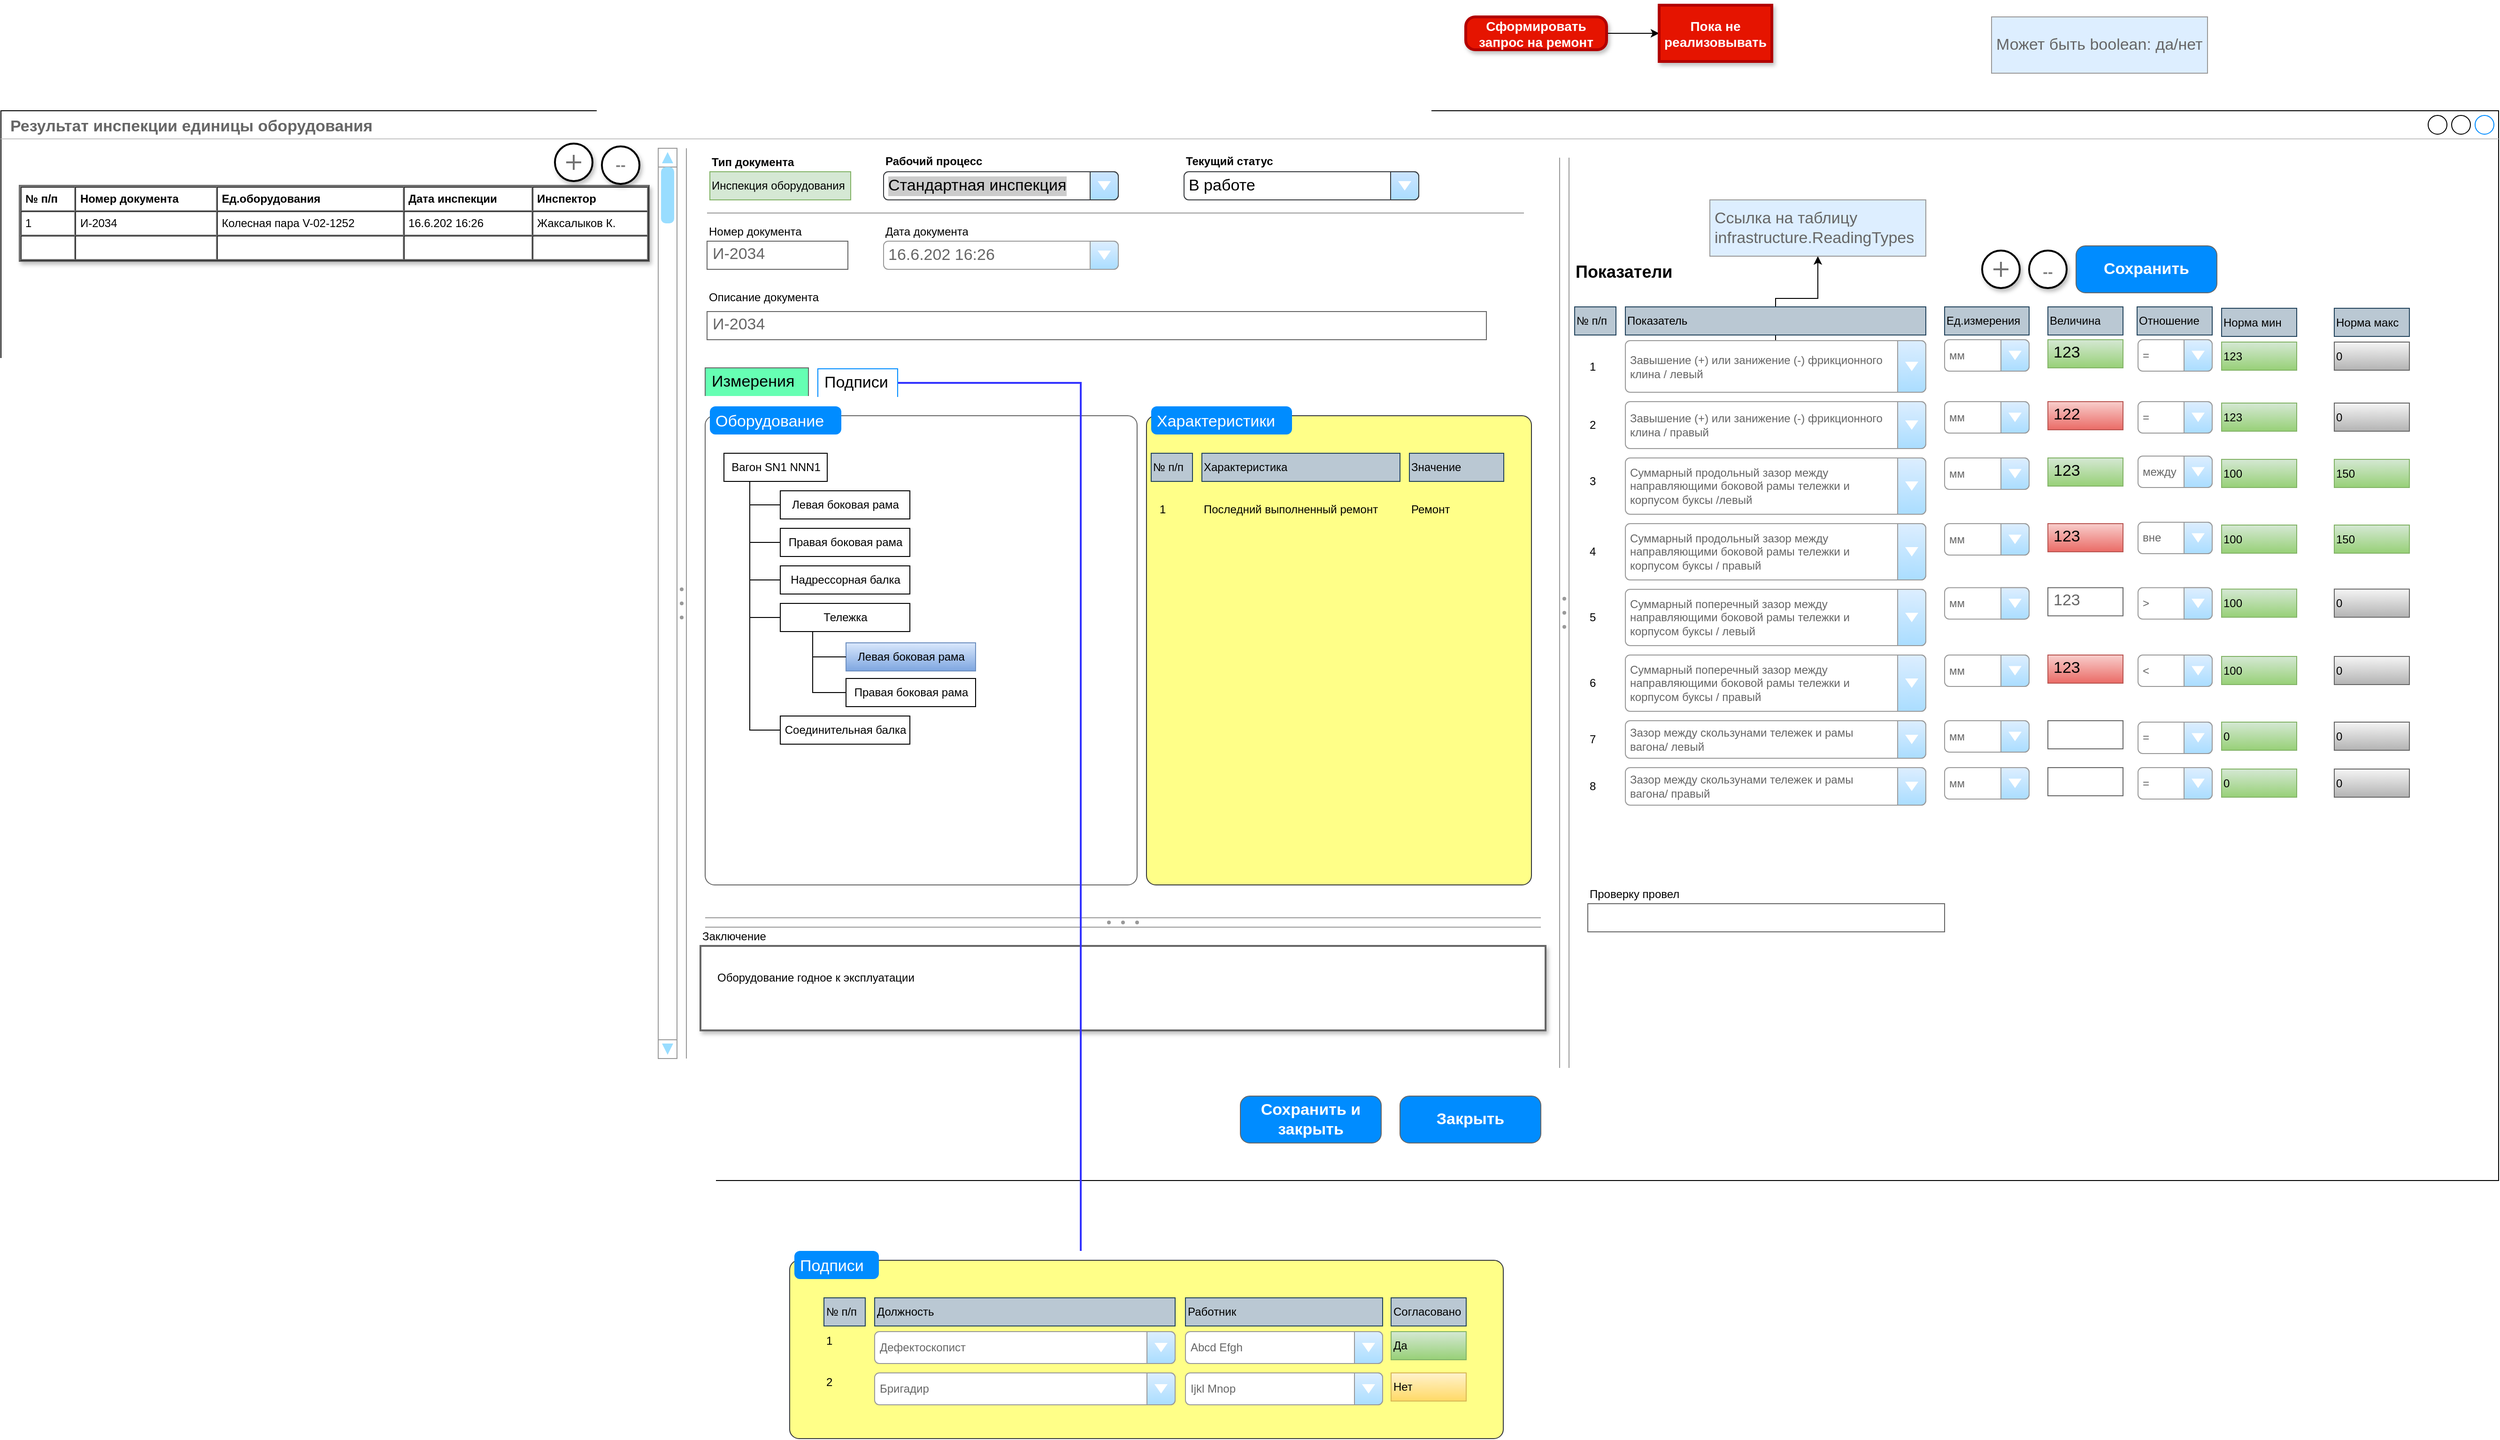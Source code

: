<mxfile version="20.2.2" type="github" pages="2">
  <diagram name="Page-1" id="03018318-947c-dd8e-b7a3-06fadd420f32">
    <mxGraphModel dx="2522" dy="1602" grid="1" gridSize="10" guides="1" tooltips="1" connect="1" arrows="1" fold="1" page="1" pageScale="1" pageWidth="1100" pageHeight="850" background="#ffffff" math="0" shadow="0">
      <root>
        <mxCell id="0" />
        <mxCell id="1" parent="0" />
        <mxCell id="YETUvm6ZgC-k4a_B2DAo-1" value="&lt;b&gt;Результат инспекции единицы оборудования&lt;/b&gt;" style="strokeWidth=1;shadow=0;dashed=0;align=center;html=1;shape=mxgraph.mockup.containers.window;align=left;verticalAlign=top;spacingLeft=8;strokeColor2=#008cff;strokeColor3=#c4c4c4;fontColor=#666666;mainText=;fontSize=17;labelBackgroundColor=none;" parent="1" vertex="1">
          <mxGeometry x="-460" y="60" width="2660" height="1140" as="geometry" />
        </mxCell>
        <UserObject label="Номер документа" placeholders="1" name="Variable" id="YETUvm6ZgC-k4a_B2DAo-5">
          <mxCell style="text;html=1;strokeColor=none;fillColor=none;align=left;verticalAlign=middle;whiteSpace=wrap;overflow=hidden;" parent="1" vertex="1">
            <mxGeometry x="292" y="179" width="140" height="20" as="geometry" />
          </mxCell>
        </UserObject>
        <mxCell id="YETUvm6ZgC-k4a_B2DAo-6" value="И-2034" style="strokeWidth=1;shadow=0;dashed=0;align=center;html=1;shape=mxgraph.mockup.text.textBox;fontColor=#666666;align=left;fontSize=17;spacingLeft=4;spacingTop=-3;strokeColor=#666666;mainText=" parent="1" vertex="1">
          <mxGeometry x="292" y="199" width="150" height="30" as="geometry" />
        </mxCell>
        <mxCell id="YETUvm6ZgC-k4a_B2DAo-7" value="16.6.202 16:26" style="strokeWidth=1;shadow=0;dashed=0;align=center;html=1;shape=mxgraph.mockup.forms.comboBox;strokeColor=#999999;fillColor=#ddeeff;align=left;fillColor2=#aaddff;mainText=;fontColor=#666666;fontSize=17;spacingLeft=3;" parent="1" vertex="1">
          <mxGeometry x="480" y="199" width="250" height="30" as="geometry" />
        </mxCell>
        <UserObject label="Дата документа" placeholders="1" name="Variable" id="YETUvm6ZgC-k4a_B2DAo-8">
          <mxCell style="text;html=1;strokeColor=none;fillColor=none;align=left;verticalAlign=middle;whiteSpace=wrap;overflow=hidden;" parent="1" vertex="1">
            <mxGeometry x="480" y="179" width="140" height="20" as="geometry" />
          </mxCell>
        </UserObject>
        <UserObject label="Заключение" placeholders="1" name="Variable" id="YETUvm6ZgC-k4a_B2DAo-9">
          <mxCell style="text;html=1;strokeColor=none;fillColor=none;align=left;verticalAlign=middle;whiteSpace=wrap;overflow=hidden;" parent="1" vertex="1">
            <mxGeometry x="285" y="930" width="140" height="20" as="geometry" />
          </mxCell>
        </UserObject>
        <mxCell id="YETUvm6ZgC-k4a_B2DAo-12" value="Оборудование годное к эксплуатации" style="shape=rect;fillColor=#ffffff;strokeColor=#666666;shadow=1;fontColor=#000000;fontSize=12;fontStyle=0;verticalAlign=top;spacingBottom=0;spacingLeft=16;spacingTop=20;align=left;strokeWidth=2;" parent="1" vertex="1">
          <mxGeometry x="285" y="950" width="900" height="90" as="geometry" />
        </mxCell>
        <UserObject label="Показатели" placeholders="1" name="Variable" id="YETUvm6ZgC-k4a_B2DAo-19">
          <mxCell style="text;html=1;strokeColor=none;fillColor=none;align=left;verticalAlign=middle;whiteSpace=wrap;overflow=hidden;fontSize=18;fontStyle=1" parent="1" vertex="1">
            <mxGeometry x="1215" y="214" width="125" height="35" as="geometry" />
          </mxCell>
        </UserObject>
        <mxCell id="Z_BnlZCCOBM-jQ7rvPCf-9" value="" style="edgeStyle=orthogonalEdgeStyle;rounded=0;orthogonalLoop=1;jettySize=auto;html=1;fontSize=12;" parent="1" source="YETUvm6ZgC-k4a_B2DAo-20" target="Z_BnlZCCOBM-jQ7rvPCf-8" edge="1">
          <mxGeometry relative="1" as="geometry" />
        </mxCell>
        <mxCell id="YETUvm6ZgC-k4a_B2DAo-20" value="&lt;div style=&quot;font-size: 12px;&quot;&gt;Завышение (+) или занижение (-) фрикционного &lt;br&gt;&lt;/div&gt;&lt;div style=&quot;font-size: 12px;&quot;&gt;клина / левый&lt;/div&gt;" style="strokeWidth=1;shadow=0;dashed=0;align=center;html=1;shape=mxgraph.mockup.forms.comboBox;strokeColor=#999999;fillColor=#ddeeff;align=left;fillColor2=#aaddff;mainText=;fontColor=#666666;fontSize=12;spacingLeft=3;" parent="1" vertex="1">
          <mxGeometry x="1270" y="305" width="320" height="55" as="geometry" />
        </mxCell>
        <mxCell id="YETUvm6ZgC-k4a_B2DAo-21" value="&lt;div style=&quot;font-size: 12px;&quot;&gt;Завышение (+) или занижение (-) фрикционного &lt;br&gt;&lt;/div&gt;&lt;div style=&quot;font-size: 12px;&quot;&gt;клина / правый&lt;/div&gt;" style="strokeWidth=1;shadow=0;dashed=0;align=center;html=1;shape=mxgraph.mockup.forms.comboBox;strokeColor=#999999;fillColor=#ddeeff;align=left;fillColor2=#aaddff;mainText=;fontColor=#666666;fontSize=12;spacingLeft=3;" parent="1" vertex="1">
          <mxGeometry x="1270" y="370" width="320" height="50" as="geometry" />
        </mxCell>
        <mxCell id="YETUvm6ZgC-k4a_B2DAo-25" value="&lt;div style=&quot;font-size: 12px;&quot;&gt;Суммарный продольный зазор между &lt;br&gt;&lt;/div&gt;&lt;div style=&quot;font-size: 12px;&quot;&gt;направляющими боковой рамы тележки и &lt;br&gt;&lt;/div&gt;&lt;div style=&quot;font-size: 12px;&quot;&gt;корпусом буксы /левый&lt;br style=&quot;font-size: 12px;&quot;&gt;&lt;/div&gt;" style="strokeWidth=1;shadow=0;dashed=0;align=center;html=1;shape=mxgraph.mockup.forms.comboBox;strokeColor=#999999;fillColor=#ddeeff;align=left;fillColor2=#aaddff;mainText=;fontColor=#666666;fontSize=12;spacingLeft=3;" parent="1" vertex="1">
          <mxGeometry x="1270" y="430" width="320" height="60" as="geometry" />
        </mxCell>
        <mxCell id="YETUvm6ZgC-k4a_B2DAo-42" value="" style="shape=ellipse;dashed=0;strokeColor=default;shadow=1;fontSize=13;align=center;verticalAlign=top;labelPosition=center;verticalLabelPosition=bottom;html=1;aspect=fixed;strokeWidth=2;" parent="1" vertex="1">
          <mxGeometry x="1650" y="209" width="40" height="40" as="geometry" />
        </mxCell>
        <mxCell id="YETUvm6ZgC-k4a_B2DAo-43" value="" style="dashed=0;html=1;shape=mxgraph.gmdl.plus;strokeColor=#737373;strokeWidth=2;shadow=0;sketch=0;" parent="YETUvm6ZgC-k4a_B2DAo-42" vertex="1">
          <mxGeometry x="12" y="12" width="16" height="16" as="geometry" />
        </mxCell>
        <mxCell id="YETUvm6ZgC-k4a_B2DAo-44" value="" style="shape=ellipse;dashed=0;shadow=1;fontSize=13;align=center;verticalAlign=top;labelPosition=center;verticalLabelPosition=bottom;html=1;aspect=fixed;strokeWidth=2;" parent="1" vertex="1">
          <mxGeometry x="1700" y="209" width="40" height="40" as="geometry" />
        </mxCell>
        <UserObject label="--" placeholders="1" name="Variable" id="YETUvm6ZgC-k4a_B2DAo-47">
          <mxCell style="text;html=1;strokeColor=none;fillColor=none;align=center;verticalAlign=middle;whiteSpace=wrap;overflow=hidden;fontStyle=1;fontSize=16;fontColor=#808080;strokeWidth=2;" parent="1" vertex="1">
            <mxGeometry x="1710" y="219" width="20" height="20" as="geometry" />
          </mxCell>
        </UserObject>
        <mxCell id="Z_BnlZCCOBM-jQ7rvPCf-7" value="" style="edgeStyle=orthogonalEdgeStyle;rounded=0;orthogonalLoop=1;jettySize=auto;html=1;fontSize=12;" parent="1" source="YETUvm6ZgC-k4a_B2DAo-48" target="Z_BnlZCCOBM-jQ7rvPCf-6" edge="1">
          <mxGeometry relative="1" as="geometry" />
        </mxCell>
        <mxCell id="YETUvm6ZgC-k4a_B2DAo-48" value="Сформировать запрос на ремонт" style="strokeWidth=3;shadow=1;dashed=0;align=center;html=1;shape=mxgraph.mockup.buttons.button;mainText=;buttonStyle=round;fontSize=14;fontStyle=1;whiteSpace=wrap;fillColor=#e51400;fontColor=#ffffff;strokeColor=#B20000;" parent="1" vertex="1">
          <mxGeometry x="1100" y="-40" width="150" height="35" as="geometry" />
        </mxCell>
        <mxCell id="Z_BnlZCCOBM-jQ7rvPCf-1" value="Сохранить" style="strokeWidth=1;shadow=0;dashed=0;align=center;html=1;shape=mxgraph.mockup.buttons.button;strokeColor=#666666;fontColor=#ffffff;mainText=;buttonStyle=round;fontSize=17;fontStyle=1;fillColor=#008cff;whiteSpace=wrap;" parent="1" vertex="1">
          <mxGeometry x="1750" y="204" width="150" height="50" as="geometry" />
        </mxCell>
        <mxCell id="Z_BnlZCCOBM-jQ7rvPCf-2" value="Закрыть" style="strokeWidth=1;shadow=0;dashed=0;align=center;html=1;shape=mxgraph.mockup.buttons.button;strokeColor=#666666;fontColor=#ffffff;mainText=;buttonStyle=round;fontSize=17;fontStyle=1;fillColor=#008cff;whiteSpace=wrap;" parent="1" vertex="1">
          <mxGeometry x="1030" y="1110" width="150" height="50" as="geometry" />
        </mxCell>
        <mxCell id="Z_BnlZCCOBM-jQ7rvPCf-4" value="Сохранить и закрыть" style="strokeWidth=1;shadow=0;dashed=0;align=center;html=1;shape=mxgraph.mockup.buttons.button;strokeColor=#666666;fontColor=#ffffff;mainText=;buttonStyle=round;fontSize=17;fontStyle=1;fillColor=#008cff;whiteSpace=wrap;" parent="1" vertex="1">
          <mxGeometry x="860" y="1110" width="150" height="50" as="geometry" />
        </mxCell>
        <mxCell id="Z_BnlZCCOBM-jQ7rvPCf-6" value="Пока не реализовывать" style="whiteSpace=wrap;html=1;fontSize=14;fillColor=#e51400;strokeColor=#B20000;fontColor=#ffffff;strokeWidth=3;shadow=1;dashed=0;fontStyle=1;" parent="1" vertex="1">
          <mxGeometry x="1306" y="-52.5" width="120" height="60" as="geometry" />
        </mxCell>
        <mxCell id="Z_BnlZCCOBM-jQ7rvPCf-8" value="Ссылка на таблицу&lt;br&gt;infrastructure.ReadingTypes" style="whiteSpace=wrap;html=1;fontSize=17;align=left;fillColor=#ddeeff;strokeColor=#999999;fontColor=#666666;strokeWidth=1;shadow=0;dashed=0;spacingLeft=3;" parent="1" vertex="1">
          <mxGeometry x="1360" y="155" width="230" height="60" as="geometry" />
        </mxCell>
        <mxCell id="Z_BnlZCCOBM-jQ7rvPCf-10" value="&lt;table cellpadding=&quot;4&quot; cellspacing=&quot;0&quot; border=&quot;1&quot; style=&quot;font-size:1em;width:100%;height:100%;&quot;&gt;&lt;tbody&gt;&lt;tr&gt;&lt;th&gt;№ п/п&lt;/th&gt;&lt;th&gt;Номер документа&lt;/th&gt;&lt;td&gt;&lt;b&gt;Ед.оборудования&lt;/b&gt;&lt;/td&gt;&lt;td&gt;&lt;b&gt;Дата инспекции&lt;/b&gt;&lt;/td&gt;&lt;td&gt;&lt;b&gt;Инспектор&lt;/b&gt;&lt;/td&gt;&lt;/tr&gt;&lt;tr&gt;&lt;td&gt;1&lt;/td&gt;&lt;td&gt;И-2034&lt;/td&gt;&lt;td&gt;Колесная пара V-02-1252&lt;/td&gt;&lt;td&gt;16.6.202 16:26&lt;/td&gt;&lt;td&gt;Жаксалыков К.&lt;/td&gt;&lt;/tr&gt;&lt;tr&gt;&lt;td&gt;&lt;/td&gt;&lt;td&gt;&lt;/td&gt;&lt;td&gt;&lt;br&gt;&lt;/td&gt;&lt;td&gt;&lt;br&gt;&lt;/td&gt;&lt;td&gt;&lt;br&gt;&lt;/td&gt;&lt;/tr&gt;&lt;/tbody&gt;&lt;/table&gt; " style="verticalAlign=top;align=left;overflow=fill;fontSize=12;fontFamily=Helvetica;html=1;shadow=1;fontColor=#000000;strokeColor=#666666;strokeWidth=2;fillColor=#FFFFFF;" parent="1" vertex="1">
          <mxGeometry x="-440" y="140" width="670" height="80" as="geometry" />
        </mxCell>
        <mxCell id="Z_BnlZCCOBM-jQ7rvPCf-11" value="" style="verticalLabelPosition=bottom;shadow=0;dashed=0;align=center;html=1;verticalAlign=top;strokeWidth=1;shape=mxgraph.mockup.navigation.scrollBar;strokeColor=#999999;barPos=100;fillColor2=#99ddff;strokeColor2=none;direction=north;fontSize=12;fontColor=#000000;fillColor=none;" parent="1" vertex="1">
          <mxGeometry x="240" y="100" width="20" height="970" as="geometry" />
        </mxCell>
        <mxCell id="Z_BnlZCCOBM-jQ7rvPCf-12" value="" style="verticalLabelPosition=bottom;shadow=0;dashed=0;align=center;html=1;verticalAlign=top;strokeWidth=1;shape=mxgraph.mockup.forms.splitter;strokeColor=#999999;direction=north;fontSize=12;fontColor=#000000;fillColor=#FFFFFF;" parent="1" vertex="1">
          <mxGeometry x="260" y="100" width="10" height="970" as="geometry" />
        </mxCell>
        <mxCell id="Z_BnlZCCOBM-jQ7rvPCf-13" value="" style="shape=ellipse;dashed=0;strokeColor=default;shadow=1;fontSize=13;align=center;verticalAlign=top;labelPosition=center;verticalLabelPosition=bottom;html=1;aspect=fixed;strokeWidth=2;" parent="1" vertex="1">
          <mxGeometry x="130" y="95" width="40" height="40" as="geometry" />
        </mxCell>
        <mxCell id="Z_BnlZCCOBM-jQ7rvPCf-14" value="" style="dashed=0;html=1;shape=mxgraph.gmdl.plus;strokeColor=#737373;strokeWidth=2;shadow=0;sketch=0;" parent="Z_BnlZCCOBM-jQ7rvPCf-13" vertex="1">
          <mxGeometry x="12" y="12" width="16" height="16" as="geometry" />
        </mxCell>
        <mxCell id="Z_BnlZCCOBM-jQ7rvPCf-17" value="" style="shape=ellipse;dashed=0;shadow=1;fontSize=13;align=center;verticalAlign=top;labelPosition=center;verticalLabelPosition=bottom;html=1;aspect=fixed;strokeWidth=2;" parent="1" vertex="1">
          <mxGeometry x="180" y="98" width="40" height="40" as="geometry" />
        </mxCell>
        <UserObject label="--" placeholders="1" name="Variable" id="Z_BnlZCCOBM-jQ7rvPCf-15">
          <mxCell style="text;html=1;strokeColor=none;fillColor=none;align=center;verticalAlign=middle;whiteSpace=wrap;overflow=hidden;fontStyle=1;fontSize=16;fontColor=#808080;" parent="1" vertex="1">
            <mxGeometry x="190" y="105" width="20" height="20" as="geometry" />
          </mxCell>
        </UserObject>
        <mxCell id="5jPzE2AC7TKcDfSd6P9n-1" value="" style="verticalLabelPosition=bottom;shadow=0;dashed=0;align=center;html=1;verticalAlign=top;strokeWidth=1;shape=mxgraph.mockup.forms.splitter;strokeColor=#999999;direction=north;fontSize=12;fontColor=#000000;fillColor=#FFFFFF;" parent="1" vertex="1">
          <mxGeometry x="1200" y="110" width="10" height="970" as="geometry" />
        </mxCell>
        <mxCell id="5jPzE2AC7TKcDfSd6P9n-2" value="" style="verticalLabelPosition=bottom;shadow=0;dashed=0;align=center;html=1;verticalAlign=top;strokeWidth=1;shape=mxgraph.mockup.forms.splitter;strokeColor=#999999;fontSize=18;" parent="1" vertex="1">
          <mxGeometry x="290" y="920" width="890" height="10" as="geometry" />
        </mxCell>
        <mxCell id="5jPzE2AC7TKcDfSd6P9n-4" value="И-2034" style="strokeWidth=1;shadow=0;dashed=0;align=center;html=1;shape=mxgraph.mockup.text.textBox;fontColor=#666666;align=left;fontSize=17;spacingLeft=4;spacingTop=-3;strokeColor=#666666;mainText=" parent="1" vertex="1">
          <mxGeometry x="292" y="274" width="830" height="30" as="geometry" />
        </mxCell>
        <UserObject label="Описание документа" placeholders="1" name="Variable" id="5jPzE2AC7TKcDfSd6P9n-5">
          <mxCell style="text;html=1;strokeColor=none;fillColor=none;align=left;verticalAlign=middle;whiteSpace=wrap;overflow=hidden;" parent="1" vertex="1">
            <mxGeometry x="292" y="249" width="140" height="20" as="geometry" />
          </mxCell>
        </UserObject>
        <UserObject label="Инспекция оборудования" placeholders="1" name="Variable" id="5jPzE2AC7TKcDfSd6P9n-9">
          <mxCell style="text;html=1;strokeColor=#82b366;fillColor=#d5e8d4;align=left;verticalAlign=middle;whiteSpace=wrap;overflow=hidden;" parent="1" vertex="1">
            <mxGeometry x="295" y="125" width="150" height="30" as="geometry" />
          </mxCell>
        </UserObject>
        <UserObject label="Тип документа" placeholders="1" name="Variable" id="5jPzE2AC7TKcDfSd6P9n-13">
          <mxCell style="text;html=1;strokeColor=none;fillColor=none;align=left;verticalAlign=middle;whiteSpace=wrap;overflow=hidden;fontStyle=1" parent="1" vertex="1">
            <mxGeometry x="295" y="105" width="95" height="20" as="geometry" />
          </mxCell>
        </UserObject>
        <UserObject label="Рабочий процесс" placeholders="1" name="Variable" id="5jPzE2AC7TKcDfSd6P9n-15">
          <mxCell style="text;html=1;strokeColor=none;fillColor=none;align=left;verticalAlign=middle;whiteSpace=wrap;overflow=hidden;fontStyle=1" parent="1" vertex="1">
            <mxGeometry x="480" y="104" width="220" height="20" as="geometry" />
          </mxCell>
        </UserObject>
        <mxCell id="5jPzE2AC7TKcDfSd6P9n-16" value="Стандартная инспекция" style="strokeWidth=1;shadow=0;dashed=0;align=center;html=1;shape=mxgraph.mockup.forms.comboBox;align=left;fillColor2=#aaddff;mainText=;fontSize=17;spacingLeft=3;labelBackgroundColor=#CCCCCC;fillColor=#cce5ff;strokeColor=#36393d;" parent="1" vertex="1">
          <mxGeometry x="480" y="125" width="250" height="30" as="geometry" />
        </mxCell>
        <UserObject label="Текущий статус" placeholders="1" name="Variable" id="5jPzE2AC7TKcDfSd6P9n-17">
          <mxCell style="text;html=1;strokeColor=none;fillColor=none;align=left;verticalAlign=middle;whiteSpace=wrap;overflow=hidden;fontStyle=1" parent="1" vertex="1">
            <mxGeometry x="800" y="104" width="220" height="20" as="geometry" />
          </mxCell>
        </UserObject>
        <mxCell id="5jPzE2AC7TKcDfSd6P9n-18" value="В работе" style="strokeWidth=1;shadow=0;dashed=0;align=center;html=1;shape=mxgraph.mockup.forms.comboBox;align=left;fillColor2=#aaddff;mainText=;fontSize=17;spacingLeft=3;fillColor=#cce5ff;strokeColor=#36393d;" parent="1" vertex="1">
          <mxGeometry x="800" y="125" width="250" height="30" as="geometry" />
        </mxCell>
        <mxCell id="5jPzE2AC7TKcDfSd6P9n-19" value="" style="verticalLabelPosition=bottom;shadow=0;dashed=0;align=center;html=1;verticalAlign=top;strokeWidth=1;shape=mxgraph.mockup.markup.line;strokeColor=#999999;labelBackgroundColor=#CCCCCC;fontSize=18;" parent="1" vertex="1">
          <mxGeometry x="292" y="159" width="870" height="20" as="geometry" />
        </mxCell>
        <UserObject label="1" placeholders="1" name="Variable" id="8yjtcqBFSqYt93M6oK_Y-1">
          <mxCell style="text;html=1;strokeColor=none;fillColor=none;align=left;verticalAlign=middle;whiteSpace=wrap;overflow=hidden;" parent="1" vertex="1">
            <mxGeometry x="1230" y="322.5" width="30" height="20" as="geometry" />
          </mxCell>
        </UserObject>
        <UserObject label="2" placeholders="1" name="Variable" id="8yjtcqBFSqYt93M6oK_Y-2">
          <mxCell style="text;html=1;strokeColor=none;fillColor=none;align=left;verticalAlign=middle;whiteSpace=wrap;overflow=hidden;" parent="1" vertex="1">
            <mxGeometry x="1230" y="385" width="30" height="20" as="geometry" />
          </mxCell>
        </UserObject>
        <UserObject label="3" placeholders="1" name="Variable" id="8yjtcqBFSqYt93M6oK_Y-3">
          <mxCell style="text;html=1;strokeColor=none;fillColor=none;align=left;verticalAlign=middle;whiteSpace=wrap;overflow=hidden;" parent="1" vertex="1">
            <mxGeometry x="1230" y="445" width="30" height="20" as="geometry" />
          </mxCell>
        </UserObject>
        <mxCell id="8yjtcqBFSqYt93M6oK_Y-4" value="&lt;div style=&quot;font-size: 12px;&quot;&gt;Суммарный продольный зазор между &lt;br&gt;&lt;/div&gt;&lt;div style=&quot;font-size: 12px;&quot;&gt;направляющими боковой рамы тележки и &lt;br&gt;&lt;/div&gt;&lt;div style=&quot;font-size: 12px;&quot;&gt;корпусом буксы / правый&lt;br&gt;&lt;/div&gt;" style="strokeWidth=1;shadow=0;dashed=0;align=center;html=1;shape=mxgraph.mockup.forms.comboBox;strokeColor=#999999;fillColor=#ddeeff;align=left;fillColor2=#aaddff;mainText=;fontColor=#666666;fontSize=12;spacingLeft=3;" parent="1" vertex="1">
          <mxGeometry x="1270" y="500" width="320" height="60" as="geometry" />
        </mxCell>
        <UserObject label="4" placeholders="1" name="Variable" id="8yjtcqBFSqYt93M6oK_Y-5">
          <mxCell style="text;html=1;strokeColor=none;fillColor=none;align=left;verticalAlign=middle;whiteSpace=wrap;overflow=hidden;" parent="1" vertex="1">
            <mxGeometry x="1230" y="520" width="30" height="20" as="geometry" />
          </mxCell>
        </UserObject>
        <mxCell id="8yjtcqBFSqYt93M6oK_Y-6" value="&lt;div style=&quot;font-size: 12px;&quot;&gt;Суммарный поперечный зазор между &lt;br&gt;&lt;/div&gt;&lt;div style=&quot;font-size: 12px;&quot;&gt;направляющими боковой рамы тележки и &lt;br&gt;&lt;/div&gt;&lt;div style=&quot;font-size: 12px;&quot;&gt;корпусом буксы / левый&lt;/div&gt;" style="strokeWidth=1;shadow=0;dashed=0;align=center;html=1;shape=mxgraph.mockup.forms.comboBox;strokeColor=#999999;fillColor=#ddeeff;align=left;fillColor2=#aaddff;mainText=;fontColor=#666666;fontSize=12;spacingLeft=3;" parent="1" vertex="1">
          <mxGeometry x="1270" y="570" width="320" height="60" as="geometry" />
        </mxCell>
        <mxCell id="8yjtcqBFSqYt93M6oK_Y-7" value="&lt;div style=&quot;font-size: 12px;&quot;&gt;Суммарный поперечный зазор между &lt;br&gt;&lt;/div&gt;&lt;div style=&quot;font-size: 12px;&quot;&gt;направляющими боковой рамы тележки и &lt;br&gt;&lt;/div&gt;&lt;div style=&quot;font-size: 12px;&quot;&gt;корпусом буксы / правый&lt;/div&gt;" style="strokeWidth=1;shadow=0;dashed=0;align=center;html=1;shape=mxgraph.mockup.forms.comboBox;strokeColor=#999999;fillColor=#ddeeff;align=left;fillColor2=#aaddff;mainText=;fontColor=#666666;fontSize=12;spacingLeft=3;" parent="1" vertex="1">
          <mxGeometry x="1270" y="640" width="320" height="60" as="geometry" />
        </mxCell>
        <UserObject label="5" placeholders="1" name="Variable" id="8yjtcqBFSqYt93M6oK_Y-9">
          <mxCell style="text;html=1;strokeColor=none;fillColor=none;align=left;verticalAlign=middle;whiteSpace=wrap;overflow=hidden;" parent="1" vertex="1">
            <mxGeometry x="1230" y="590" width="30" height="20" as="geometry" />
          </mxCell>
        </UserObject>
        <UserObject label="6" placeholders="1" name="Variable" id="8yjtcqBFSqYt93M6oK_Y-10">
          <mxCell style="text;html=1;strokeColor=none;fillColor=none;align=left;verticalAlign=middle;whiteSpace=wrap;overflow=hidden;" parent="1" vertex="1">
            <mxGeometry x="1230" y="660" width="30" height="20" as="geometry" />
          </mxCell>
        </UserObject>
        <mxCell id="8yjtcqBFSqYt93M6oK_Y-11" value="&lt;div&gt;Зазор между скользунами тележек и рамы &lt;br&gt;&lt;/div&gt;&lt;div&gt;вагона/ левый&lt;br&gt;&lt;/div&gt;" style="strokeWidth=1;shadow=0;dashed=0;align=center;html=1;shape=mxgraph.mockup.forms.comboBox;strokeColor=#999999;fillColor=#ddeeff;align=left;fillColor2=#aaddff;mainText=;fontColor=#666666;fontSize=12;spacingLeft=3;" parent="1" vertex="1">
          <mxGeometry x="1270" y="710" width="320" height="40" as="geometry" />
        </mxCell>
        <mxCell id="8yjtcqBFSqYt93M6oK_Y-12" value="&lt;div&gt;Зазор между скользунами тележек и рамы &lt;br&gt;&lt;/div&gt;&lt;div&gt;вагона/ правый&lt;/div&gt;" style="strokeWidth=1;shadow=0;dashed=0;align=center;html=1;shape=mxgraph.mockup.forms.comboBox;strokeColor=#999999;fillColor=#ddeeff;align=left;fillColor2=#aaddff;mainText=;fontColor=#666666;fontSize=12;spacingLeft=3;" parent="1" vertex="1">
          <mxGeometry x="1270" y="760" width="320" height="40" as="geometry" />
        </mxCell>
        <UserObject label="7" placeholders="1" name="Variable" id="8yjtcqBFSqYt93M6oK_Y-13">
          <mxCell style="text;html=1;strokeColor=none;fillColor=none;align=left;verticalAlign=middle;whiteSpace=wrap;overflow=hidden;" parent="1" vertex="1">
            <mxGeometry x="1230" y="720" width="30" height="20" as="geometry" />
          </mxCell>
        </UserObject>
        <UserObject label="8" placeholders="1" name="Variable" id="8yjtcqBFSqYt93M6oK_Y-14">
          <mxCell style="text;html=1;strokeColor=none;fillColor=none;align=left;verticalAlign=middle;whiteSpace=wrap;overflow=hidden;" parent="1" vertex="1">
            <mxGeometry x="1230" y="770" width="30" height="20" as="geometry" />
          </mxCell>
        </UserObject>
        <mxCell id="8yjtcqBFSqYt93M6oK_Y-15" value="мм" style="strokeWidth=1;shadow=0;dashed=0;align=center;html=1;shape=mxgraph.mockup.forms.comboBox;strokeColor=#999999;fillColor=#ddeeff;align=left;fillColor2=#aaddff;mainText=;fontColor=#666666;fontSize=12;spacingLeft=3;" parent="1" vertex="1">
          <mxGeometry x="1610" y="304" width="90" height="33.5" as="geometry" />
        </mxCell>
        <mxCell id="8yjtcqBFSqYt93M6oK_Y-16" value="мм" style="strokeWidth=1;shadow=0;dashed=0;align=center;html=1;shape=mxgraph.mockup.forms.comboBox;strokeColor=#999999;fillColor=#ddeeff;align=left;fillColor2=#aaddff;mainText=;fontColor=#666666;fontSize=12;spacingLeft=3;" parent="1" vertex="1">
          <mxGeometry x="1610" y="370" width="90" height="33.5" as="geometry" />
        </mxCell>
        <mxCell id="8yjtcqBFSqYt93M6oK_Y-17" value="мм" style="strokeWidth=1;shadow=0;dashed=0;align=center;html=1;shape=mxgraph.mockup.forms.comboBox;strokeColor=#999999;fillColor=#ddeeff;align=left;fillColor2=#aaddff;mainText=;fontColor=#666666;fontSize=12;spacingLeft=3;" parent="1" vertex="1">
          <mxGeometry x="1610" y="430" width="90" height="33.5" as="geometry" />
        </mxCell>
        <mxCell id="8yjtcqBFSqYt93M6oK_Y-18" value="мм" style="strokeWidth=1;shadow=0;dashed=0;align=center;html=1;shape=mxgraph.mockup.forms.comboBox;strokeColor=#999999;fillColor=#ddeeff;align=left;fillColor2=#aaddff;mainText=;fontColor=#666666;fontSize=12;spacingLeft=3;" parent="1" vertex="1">
          <mxGeometry x="1610" y="500" width="90" height="33.5" as="geometry" />
        </mxCell>
        <mxCell id="8yjtcqBFSqYt93M6oK_Y-19" value="мм" style="strokeWidth=1;shadow=0;dashed=0;align=center;html=1;shape=mxgraph.mockup.forms.comboBox;strokeColor=#999999;fillColor=#ddeeff;align=left;fillColor2=#aaddff;mainText=;fontColor=#666666;fontSize=12;spacingLeft=3;" parent="1" vertex="1">
          <mxGeometry x="1610" y="568.25" width="90" height="33.5" as="geometry" />
        </mxCell>
        <mxCell id="8yjtcqBFSqYt93M6oK_Y-20" value="мм" style="strokeWidth=1;shadow=0;dashed=0;align=center;html=1;shape=mxgraph.mockup.forms.comboBox;strokeColor=#999999;fillColor=#ddeeff;align=left;fillColor2=#aaddff;mainText=;fontColor=#666666;fontSize=12;spacingLeft=3;" parent="1" vertex="1">
          <mxGeometry x="1610" y="640" width="90" height="33.5" as="geometry" />
        </mxCell>
        <mxCell id="8yjtcqBFSqYt93M6oK_Y-21" value="мм" style="strokeWidth=1;shadow=0;dashed=0;align=center;html=1;shape=mxgraph.mockup.forms.comboBox;strokeColor=#999999;fillColor=#ddeeff;align=left;fillColor2=#aaddff;mainText=;fontColor=#666666;fontSize=12;spacingLeft=3;" parent="1" vertex="1">
          <mxGeometry x="1610" y="710" width="90" height="33.5" as="geometry" />
        </mxCell>
        <mxCell id="8yjtcqBFSqYt93M6oK_Y-22" value="мм" style="strokeWidth=1;shadow=0;dashed=0;align=center;html=1;shape=mxgraph.mockup.forms.comboBox;strokeColor=#999999;fillColor=#ddeeff;align=left;fillColor2=#aaddff;mainText=;fontColor=#666666;fontSize=12;spacingLeft=3;" parent="1" vertex="1">
          <mxGeometry x="1610" y="760" width="90" height="33.5" as="geometry" />
        </mxCell>
        <mxCell id="8yjtcqBFSqYt93M6oK_Y-23" value="123" style="strokeWidth=1;shadow=0;dashed=0;align=center;html=1;shape=mxgraph.mockup.text.textBox;align=left;fontSize=17;spacingLeft=4;spacingTop=-3;strokeColor=#82b366;mainText=;fillColor=#d5e8d4;gradientColor=#97d077;" parent="1" vertex="1">
          <mxGeometry x="1720" y="304" width="80" height="30" as="geometry" />
        </mxCell>
        <mxCell id="8yjtcqBFSqYt93M6oK_Y-24" value="122" style="strokeWidth=1;shadow=0;dashed=0;align=center;html=1;shape=mxgraph.mockup.text.textBox;align=left;fontSize=17;spacingLeft=4;spacingTop=-3;strokeColor=#b85450;mainText=;fillColor=#f8cecc;gradientColor=#ea6b66;" parent="1" vertex="1">
          <mxGeometry x="1720" y="370" width="80" height="30" as="geometry" />
        </mxCell>
        <mxCell id="8yjtcqBFSqYt93M6oK_Y-25" value="123" style="strokeWidth=1;shadow=0;dashed=0;align=center;html=1;shape=mxgraph.mockup.text.textBox;align=left;fontSize=17;spacingLeft=4;spacingTop=-3;strokeColor=#82b366;mainText=;fillColor=#d5e8d4;gradientColor=#97d077;" parent="1" vertex="1">
          <mxGeometry x="1720" y="430" width="80" height="30" as="geometry" />
        </mxCell>
        <mxCell id="8yjtcqBFSqYt93M6oK_Y-26" value="123" style="strokeWidth=1;shadow=0;dashed=0;align=center;html=1;shape=mxgraph.mockup.text.textBox;align=left;fontSize=17;spacingLeft=4;spacingTop=-3;strokeColor=#b85450;mainText=;fillColor=#f8cecc;gradientColor=#ea6b66;" parent="1" vertex="1">
          <mxGeometry x="1720" y="500" width="80" height="30" as="geometry" />
        </mxCell>
        <mxCell id="8yjtcqBFSqYt93M6oK_Y-27" value="123" style="strokeWidth=1;shadow=0;dashed=0;align=center;html=1;shape=mxgraph.mockup.text.textBox;fontColor=#666666;align=left;fontSize=17;spacingLeft=4;spacingTop=-3;strokeColor=#666666;mainText=" parent="1" vertex="1">
          <mxGeometry x="1720" y="568.25" width="80" height="30" as="geometry" />
        </mxCell>
        <mxCell id="8yjtcqBFSqYt93M6oK_Y-28" value="123" style="strokeWidth=1;shadow=0;dashed=0;align=center;html=1;shape=mxgraph.mockup.text.textBox;align=left;fontSize=17;spacingLeft=4;spacingTop=-3;strokeColor=#b85450;mainText=;fillColor=#f8cecc;gradientColor=#ea6b66;" parent="1" vertex="1">
          <mxGeometry x="1720" y="640" width="80" height="30" as="geometry" />
        </mxCell>
        <mxCell id="8yjtcqBFSqYt93M6oK_Y-29" value="" style="strokeWidth=1;shadow=0;dashed=0;align=center;html=1;shape=mxgraph.mockup.text.textBox;fontColor=#666666;align=left;fontSize=17;spacingLeft=4;spacingTop=-3;strokeColor=#666666;mainText=" parent="1" vertex="1">
          <mxGeometry x="1720" y="710" width="80" height="30" as="geometry" />
        </mxCell>
        <mxCell id="8yjtcqBFSqYt93M6oK_Y-30" value="" style="strokeWidth=1;shadow=0;dashed=0;align=center;html=1;shape=mxgraph.mockup.text.textBox;fontColor=#666666;align=left;fontSize=17;spacingLeft=4;spacingTop=-3;strokeColor=#666666;mainText=" parent="1" vertex="1">
          <mxGeometry x="1720" y="760" width="80" height="30" as="geometry" />
        </mxCell>
        <UserObject label="123" placeholders="1" name="Variable" id="8yjtcqBFSqYt93M6oK_Y-32">
          <mxCell style="text;html=1;strokeColor=#82b366;fillColor=#d5e8d4;align=left;verticalAlign=middle;whiteSpace=wrap;overflow=hidden;gradientColor=#97d077;" parent="1" vertex="1">
            <mxGeometry x="1905" y="306.5" width="80" height="30" as="geometry" />
          </mxCell>
        </UserObject>
        <UserObject label="123" placeholders="1" name="Variable" id="8yjtcqBFSqYt93M6oK_Y-33">
          <mxCell style="text;html=1;strokeColor=#82b366;fillColor=#d5e8d4;align=left;verticalAlign=middle;whiteSpace=wrap;overflow=hidden;gradientColor=#97d077;" parent="1" vertex="1">
            <mxGeometry x="1905" y="371.5" width="80" height="30" as="geometry" />
          </mxCell>
        </UserObject>
        <UserObject label="100" placeholders="1" name="Variable" id="8yjtcqBFSqYt93M6oK_Y-34">
          <mxCell style="text;html=1;strokeColor=#82b366;fillColor=#d5e8d4;align=left;verticalAlign=middle;whiteSpace=wrap;overflow=hidden;gradientColor=#97d077;" parent="1" vertex="1">
            <mxGeometry x="1905" y="431.5" width="80" height="30" as="geometry" />
          </mxCell>
        </UserObject>
        <UserObject label="100" placeholders="1" name="Variable" id="8yjtcqBFSqYt93M6oK_Y-35">
          <mxCell style="text;html=1;strokeColor=#82b366;fillColor=#d5e8d4;align=left;verticalAlign=middle;whiteSpace=wrap;overflow=hidden;gradientColor=#97d077;" parent="1" vertex="1">
            <mxGeometry x="1905" y="501.5" width="80" height="30" as="geometry" />
          </mxCell>
        </UserObject>
        <UserObject label="100" placeholders="1" name="Variable" id="8yjtcqBFSqYt93M6oK_Y-36">
          <mxCell style="text;html=1;strokeColor=#82b366;fillColor=#d5e8d4;align=left;verticalAlign=middle;whiteSpace=wrap;overflow=hidden;gradientColor=#97d077;" parent="1" vertex="1">
            <mxGeometry x="1905" y="569.75" width="80" height="30" as="geometry" />
          </mxCell>
        </UserObject>
        <UserObject label="100" placeholders="1" name="Variable" id="8yjtcqBFSqYt93M6oK_Y-37">
          <mxCell style="text;html=1;strokeColor=#82b366;fillColor=#d5e8d4;align=left;verticalAlign=middle;whiteSpace=wrap;overflow=hidden;gradientColor=#97d077;" parent="1" vertex="1">
            <mxGeometry x="1905" y="641.5" width="80" height="30" as="geometry" />
          </mxCell>
        </UserObject>
        <UserObject label="0" placeholders="1" name="Variable" id="8yjtcqBFSqYt93M6oK_Y-38">
          <mxCell style="text;html=1;strokeColor=#82b366;fillColor=#d5e8d4;align=left;verticalAlign=middle;whiteSpace=wrap;overflow=hidden;gradientColor=#97d077;" parent="1" vertex="1">
            <mxGeometry x="1905" y="711.5" width="80" height="30" as="geometry" />
          </mxCell>
        </UserObject>
        <UserObject label="0" placeholders="1" name="Variable" id="8yjtcqBFSqYt93M6oK_Y-39">
          <mxCell style="text;html=1;strokeColor=#82b366;fillColor=#d5e8d4;align=left;verticalAlign=middle;whiteSpace=wrap;overflow=hidden;gradientColor=#97d077;" parent="1" vertex="1">
            <mxGeometry x="1905" y="761.5" width="80" height="30" as="geometry" />
          </mxCell>
        </UserObject>
        <UserObject label="№ п/п" placeholders="1" name="Variable" id="8yjtcqBFSqYt93M6oK_Y-40">
          <mxCell style="text;html=1;strokeColor=#23445d;fillColor=#bac8d3;align=left;verticalAlign=middle;whiteSpace=wrap;overflow=hidden;" parent="1" vertex="1">
            <mxGeometry x="1216" y="269" width="44" height="30" as="geometry" />
          </mxCell>
        </UserObject>
        <UserObject label="Показатель" placeholders="1" name="Variable" id="8yjtcqBFSqYt93M6oK_Y-42">
          <mxCell style="text;html=1;strokeColor=#23445d;fillColor=#bac8d3;align=left;verticalAlign=middle;whiteSpace=wrap;overflow=hidden;" parent="1" vertex="1">
            <mxGeometry x="1270" y="269" width="320" height="30" as="geometry" />
          </mxCell>
        </UserObject>
        <UserObject label="Ед.измерения" placeholders="1" name="Variable" id="8yjtcqBFSqYt93M6oK_Y-43">
          <mxCell style="text;html=1;strokeColor=#23445d;fillColor=#bac8d3;align=left;verticalAlign=middle;whiteSpace=wrap;overflow=hidden;" parent="1" vertex="1">
            <mxGeometry x="1610" y="269" width="90" height="30" as="geometry" />
          </mxCell>
        </UserObject>
        <UserObject label="Величина" placeholders="1" name="Variable" id="8yjtcqBFSqYt93M6oK_Y-44">
          <mxCell style="text;html=1;strokeColor=#23445d;fillColor=#bac8d3;align=left;verticalAlign=middle;whiteSpace=wrap;overflow=hidden;" parent="1" vertex="1">
            <mxGeometry x="1720" y="269" width="80" height="30" as="geometry" />
          </mxCell>
        </UserObject>
        <UserObject label="Норма мин" placeholders="1" name="Variable" id="8yjtcqBFSqYt93M6oK_Y-45">
          <mxCell style="text;html=1;strokeColor=#23445d;fillColor=#bac8d3;align=left;verticalAlign=middle;whiteSpace=wrap;overflow=hidden;" parent="1" vertex="1">
            <mxGeometry x="1905" y="270.5" width="80" height="30" as="geometry" />
          </mxCell>
        </UserObject>
        <mxCell id="8yjtcqBFSqYt93M6oK_Y-46" value="" style="shape=mxgraph.mockup.containers.marginRect;rectMarginTop=10;strokeColor=#666666;strokeWidth=1;dashed=0;rounded=1;arcSize=5;recursiveResize=0;fontSize=12;" parent="1" vertex="1">
          <mxGeometry x="290" y="375" width="460" height="510" as="geometry" />
        </mxCell>
        <mxCell id="8yjtcqBFSqYt93M6oK_Y-47" value="Оборудование" style="shape=rect;strokeColor=none;fillColor=#008cff;strokeWidth=1;dashed=0;rounded=1;arcSize=20;fontColor=#ffffff;fontSize=17;spacing=2;spacingTop=-2;align=left;autosize=1;spacingLeft=4;resizeWidth=0;resizeHeight=0;perimeter=none;" parent="8yjtcqBFSqYt93M6oK_Y-46" vertex="1">
          <mxGeometry x="5" width="140" height="30" as="geometry" />
        </mxCell>
        <mxCell id="jaOsvdT_Qn9ZSt324EDw-1" value="Вагон SN1 NNN1" style="html=1;" parent="8yjtcqBFSqYt93M6oK_Y-46" vertex="1">
          <mxGeometry x="20" y="50" width="110" height="30" as="geometry" />
        </mxCell>
        <mxCell id="jaOsvdT_Qn9ZSt324EDw-6" value="Левая боковая рама" style="html=1;" parent="8yjtcqBFSqYt93M6oK_Y-46" vertex="1">
          <mxGeometry x="80" y="90" width="138" height="30" as="geometry" />
        </mxCell>
        <mxCell id="jaOsvdT_Qn9ZSt324EDw-7" value="Правая боковая рама" style="html=1;" parent="8yjtcqBFSqYt93M6oK_Y-46" vertex="1">
          <mxGeometry x="80" y="130" width="138" height="30" as="geometry" />
        </mxCell>
        <mxCell id="jaOsvdT_Qn9ZSt324EDw-8" value="Надрессорная балка" style="html=1;" parent="8yjtcqBFSqYt93M6oK_Y-46" vertex="1">
          <mxGeometry x="80" y="170" width="138" height="30" as="geometry" />
        </mxCell>
        <mxCell id="jaOsvdT_Qn9ZSt324EDw-2" value="Тележка" style="html=1;" parent="8yjtcqBFSqYt93M6oK_Y-46" vertex="1">
          <mxGeometry x="80" y="210" width="138" height="30" as="geometry" />
        </mxCell>
        <mxCell id="jaOsvdT_Qn9ZSt324EDw-4" value="Левая боковая рама" style="html=1;fillColor=#dae8fc;gradientColor=#7ea6e0;strokeColor=#6c8ebf;" parent="8yjtcqBFSqYt93M6oK_Y-46" vertex="1">
          <mxGeometry x="150" y="252" width="138" height="30" as="geometry" />
        </mxCell>
        <mxCell id="jaOsvdT_Qn9ZSt324EDw-5" value="Правая боковая рама" style="html=1;" parent="8yjtcqBFSqYt93M6oK_Y-46" vertex="1">
          <mxGeometry x="150" y="290" width="138" height="30" as="geometry" />
        </mxCell>
        <mxCell id="jaOsvdT_Qn9ZSt324EDw-3" value="Соединительная балка" style="html=1;" parent="8yjtcqBFSqYt93M6oK_Y-46" vertex="1">
          <mxGeometry x="80" y="330" width="138" height="30" as="geometry" />
        </mxCell>
        <mxCell id="jaOsvdT_Qn9ZSt324EDw-11" style="edgeStyle=orthogonalEdgeStyle;rounded=0;orthogonalLoop=1;jettySize=auto;html=1;exitX=0.25;exitY=1;exitDx=0;exitDy=0;entryX=0;entryY=0.5;entryDx=0;entryDy=0;endArrow=none;endFill=0;" parent="8yjtcqBFSqYt93M6oK_Y-46" source="jaOsvdT_Qn9ZSt324EDw-1" target="jaOsvdT_Qn9ZSt324EDw-6" edge="1">
          <mxGeometry relative="1" as="geometry" />
        </mxCell>
        <mxCell id="jaOsvdT_Qn9ZSt324EDw-12" style="edgeStyle=orthogonalEdgeStyle;rounded=0;orthogonalLoop=1;jettySize=auto;html=1;exitX=0.25;exitY=1;exitDx=0;exitDy=0;entryX=0;entryY=0.5;entryDx=0;entryDy=0;endArrow=none;endFill=0;" parent="8yjtcqBFSqYt93M6oK_Y-46" source="jaOsvdT_Qn9ZSt324EDw-1" target="jaOsvdT_Qn9ZSt324EDw-7" edge="1">
          <mxGeometry relative="1" as="geometry" />
        </mxCell>
        <mxCell id="jaOsvdT_Qn9ZSt324EDw-13" style="edgeStyle=orthogonalEdgeStyle;rounded=0;orthogonalLoop=1;jettySize=auto;html=1;exitX=0.25;exitY=1;exitDx=0;exitDy=0;entryX=0;entryY=0.5;entryDx=0;entryDy=0;endArrow=none;endFill=0;" parent="8yjtcqBFSqYt93M6oK_Y-46" source="jaOsvdT_Qn9ZSt324EDw-1" target="jaOsvdT_Qn9ZSt324EDw-8" edge="1">
          <mxGeometry relative="1" as="geometry" />
        </mxCell>
        <mxCell id="jaOsvdT_Qn9ZSt324EDw-14" style="edgeStyle=orthogonalEdgeStyle;rounded=0;orthogonalLoop=1;jettySize=auto;html=1;exitX=0.25;exitY=1;exitDx=0;exitDy=0;entryX=0;entryY=0.5;entryDx=0;entryDy=0;endArrow=none;endFill=0;" parent="8yjtcqBFSqYt93M6oK_Y-46" source="jaOsvdT_Qn9ZSt324EDw-1" target="jaOsvdT_Qn9ZSt324EDw-2" edge="1">
          <mxGeometry relative="1" as="geometry" />
        </mxCell>
        <mxCell id="jaOsvdT_Qn9ZSt324EDw-15" style="edgeStyle=orthogonalEdgeStyle;rounded=0;orthogonalLoop=1;jettySize=auto;html=1;exitX=0.25;exitY=1;exitDx=0;exitDy=0;entryX=0;entryY=0.5;entryDx=0;entryDy=0;endArrow=none;endFill=0;" parent="8yjtcqBFSqYt93M6oK_Y-46" source="jaOsvdT_Qn9ZSt324EDw-2" target="jaOsvdT_Qn9ZSt324EDw-4" edge="1">
          <mxGeometry relative="1" as="geometry" />
        </mxCell>
        <mxCell id="jaOsvdT_Qn9ZSt324EDw-16" style="edgeStyle=orthogonalEdgeStyle;rounded=0;orthogonalLoop=1;jettySize=auto;html=1;exitX=0.25;exitY=1;exitDx=0;exitDy=0;entryX=0;entryY=0.5;entryDx=0;entryDy=0;endArrow=none;endFill=0;" parent="8yjtcqBFSqYt93M6oK_Y-46" source="jaOsvdT_Qn9ZSt324EDw-2" target="jaOsvdT_Qn9ZSt324EDw-5" edge="1">
          <mxGeometry relative="1" as="geometry" />
        </mxCell>
        <mxCell id="jaOsvdT_Qn9ZSt324EDw-17" style="edgeStyle=orthogonalEdgeStyle;rounded=0;orthogonalLoop=1;jettySize=auto;html=1;exitX=0.25;exitY=1;exitDx=0;exitDy=0;entryX=0;entryY=0.5;entryDx=0;entryDy=0;endArrow=none;endFill=0;" parent="8yjtcqBFSqYt93M6oK_Y-46" source="jaOsvdT_Qn9ZSt324EDw-1" target="jaOsvdT_Qn9ZSt324EDw-3" edge="1">
          <mxGeometry relative="1" as="geometry" />
        </mxCell>
        <mxCell id="8yjtcqBFSqYt93M6oK_Y-53" value="" style="shape=mxgraph.mockup.containers.marginRect;rectMarginTop=10;strokeColor=#36393d;strokeWidth=1;dashed=0;rounded=1;arcSize=5;recursiveResize=0;fontSize=12;fillColor=#ffff88;" parent="1" vertex="1">
          <mxGeometry x="760" y="375" width="410" height="510" as="geometry" />
        </mxCell>
        <mxCell id="8yjtcqBFSqYt93M6oK_Y-54" value="Характеристики" style="shape=rect;strokeColor=none;fillColor=#008cff;strokeWidth=1;dashed=0;rounded=1;arcSize=20;fontColor=#ffffff;fontSize=17;spacing=2;spacingTop=-2;align=left;autosize=1;spacingLeft=4;resizeWidth=0;resizeHeight=0;perimeter=none;" parent="8yjtcqBFSqYt93M6oK_Y-53" vertex="1">
          <mxGeometry x="5" width="150" height="30" as="geometry" />
        </mxCell>
        <UserObject label="№ п/п" placeholders="1" name="Variable" id="8yjtcqBFSqYt93M6oK_Y-51">
          <mxCell style="text;html=1;strokeColor=#23445d;fillColor=#bac8d3;align=left;verticalAlign=middle;whiteSpace=wrap;overflow=hidden;" parent="8yjtcqBFSqYt93M6oK_Y-53" vertex="1">
            <mxGeometry x="5" y="50" width="44" height="30" as="geometry" />
          </mxCell>
        </UserObject>
        <UserObject label="Характеристика" placeholders="1" name="Variable" id="8yjtcqBFSqYt93M6oK_Y-52">
          <mxCell style="text;html=1;strokeColor=#23445d;fillColor=#bac8d3;align=left;verticalAlign=middle;whiteSpace=wrap;overflow=hidden;" parent="8yjtcqBFSqYt93M6oK_Y-53" vertex="1">
            <mxGeometry x="59" y="50" width="211" height="30" as="geometry" />
          </mxCell>
        </UserObject>
        <UserObject label="1" placeholders="1" name="Variable" id="8yjtcqBFSqYt93M6oK_Y-55">
          <mxCell style="text;html=1;strokeColor=none;fillColor=none;align=left;verticalAlign=middle;whiteSpace=wrap;overflow=hidden;" parent="8yjtcqBFSqYt93M6oK_Y-53" vertex="1">
            <mxGeometry x="12" y="100" width="30" height="20" as="geometry" />
          </mxCell>
        </UserObject>
        <UserObject label="Последний выполненный ремонт" placeholders="1" name="Variable" id="8yjtcqBFSqYt93M6oK_Y-56">
          <mxCell style="text;html=1;strokeColor=none;fillColor=none;align=left;verticalAlign=middle;whiteSpace=wrap;overflow=hidden;" parent="8yjtcqBFSqYt93M6oK_Y-53" vertex="1">
            <mxGeometry x="59" y="100" width="211" height="20" as="geometry" />
          </mxCell>
        </UserObject>
        <UserObject label="Значение" placeholders="1" name="Variable" id="8yjtcqBFSqYt93M6oK_Y-57">
          <mxCell style="text;html=1;strokeColor=#23445d;fillColor=#bac8d3;align=left;verticalAlign=middle;whiteSpace=wrap;overflow=hidden;" parent="8yjtcqBFSqYt93M6oK_Y-53" vertex="1">
            <mxGeometry x="280" y="50" width="100.5" height="30" as="geometry" />
          </mxCell>
        </UserObject>
        <UserObject label="Ремонт" placeholders="1" name="Variable" id="8yjtcqBFSqYt93M6oK_Y-58">
          <mxCell style="text;html=1;strokeColor=none;fillColor=none;align=left;verticalAlign=middle;whiteSpace=wrap;overflow=hidden;" parent="8yjtcqBFSqYt93M6oK_Y-53" vertex="1">
            <mxGeometry x="280" y="100" width="90" height="20" as="geometry" />
          </mxCell>
        </UserObject>
        <mxCell id="8yjtcqBFSqYt93M6oK_Y-59" value="Измерения" style="strokeWidth=1;shadow=0;dashed=0;align=center;html=1;shape=mxgraph.mockup.forms.uRect;fontSize=17;fontColor=#000000;align=left;spacingLeft=5;strokeColor=#666666;fillColor=#66FFB3;" parent="1" vertex="1">
          <mxGeometry x="290" y="334" width="110" height="30" as="geometry" />
        </mxCell>
        <mxCell id="8yjtcqBFSqYt93M6oK_Y-86" style="edgeStyle=orthogonalEdgeStyle;rounded=0;orthogonalLoop=1;jettySize=auto;html=1;fontSize=12;fontColor=#000000;endArrow=none;endFill=0;strokeWidth=2;fillColor=#dae8fc;gradientColor=#7ea6e0;strokeColor=#3333FF;" parent="1" source="8yjtcqBFSqYt93M6oK_Y-60" target="8yjtcqBFSqYt93M6oK_Y-84" edge="1">
          <mxGeometry relative="1" as="geometry">
            <Array as="points">
              <mxPoint x="690" y="350" />
            </Array>
          </mxGeometry>
        </mxCell>
        <mxCell id="8yjtcqBFSqYt93M6oK_Y-60" value="Подписи" style="strokeWidth=1;shadow=0;dashed=0;align=center;html=1;shape=mxgraph.mockup.forms.uRect;fontSize=17;fontColor=#000000;align=left;spacingLeft=5;strokeColor=#008cff;fillColor=#FFFFFF;" parent="1" vertex="1">
          <mxGeometry x="410" y="335" width="85" height="30" as="geometry" />
        </mxCell>
        <UserObject label="Проверку провел" placeholders="1" name="Variable" id="8yjtcqBFSqYt93M6oK_Y-66">
          <mxCell style="text;html=1;strokeColor=none;fillColor=none;align=left;verticalAlign=middle;whiteSpace=wrap;overflow=hidden;" parent="1" vertex="1">
            <mxGeometry x="1230" y="885" width="140" height="20" as="geometry" />
          </mxCell>
        </UserObject>
        <mxCell id="8yjtcqBFSqYt93M6oK_Y-67" value="" style="strokeWidth=1;shadow=0;dashed=0;align=center;html=1;shape=mxgraph.mockup.text.textBox;fontColor=#666666;align=left;fontSize=17;spacingLeft=4;spacingTop=-3;strokeColor=#666666;mainText=" parent="1" vertex="1">
          <mxGeometry x="1230" y="905" width="380" height="30" as="geometry" />
        </mxCell>
        <mxCell id="8yjtcqBFSqYt93M6oK_Y-84" value="" style="shape=mxgraph.mockup.containers.marginRect;rectMarginTop=10;strokeColor=#36393d;strokeWidth=1;dashed=0;rounded=1;arcSize=5;recursiveResize=0;fontSize=12;fillColor=#ffff88;" parent="1" vertex="1">
          <mxGeometry x="380" y="1275" width="760" height="200" as="geometry" />
        </mxCell>
        <mxCell id="8yjtcqBFSqYt93M6oK_Y-85" value="Подписи" style="shape=rect;strokeColor=none;fillColor=#008cff;strokeWidth=1;dashed=0;rounded=1;arcSize=20;fontColor=#ffffff;fontSize=17;spacing=2;spacingTop=-2;align=left;autosize=1;spacingLeft=4;resizeWidth=0;resizeHeight=0;perimeter=none;" parent="8yjtcqBFSqYt93M6oK_Y-84" vertex="1">
          <mxGeometry x="5" width="90" height="30" as="geometry" />
        </mxCell>
        <mxCell id="8yjtcqBFSqYt93M6oK_Y-68" value="Дефектоскопист" style="strokeWidth=1;shadow=0;dashed=0;align=center;html=1;shape=mxgraph.mockup.forms.comboBox;strokeColor=#999999;fillColor=#ddeeff;align=left;fillColor2=#aaddff;mainText=;fontColor=#666666;fontSize=12;spacingLeft=3;" parent="8yjtcqBFSqYt93M6oK_Y-84" vertex="1">
          <mxGeometry x="90.5" y="86" width="320" height="34" as="geometry" />
        </mxCell>
        <UserObject label="1" placeholders="1" name="Variable" id="8yjtcqBFSqYt93M6oK_Y-69">
          <mxCell style="text;html=1;strokeColor=none;fillColor=none;align=left;verticalAlign=middle;whiteSpace=wrap;overflow=hidden;" parent="8yjtcqBFSqYt93M6oK_Y-84" vertex="1">
            <mxGeometry x="36.5" y="86" width="30" height="20" as="geometry" />
          </mxCell>
        </UserObject>
        <UserObject label="Да" placeholders="1" name="Variable" id="8yjtcqBFSqYt93M6oK_Y-72">
          <mxCell style="text;html=1;strokeColor=#82b366;fillColor=#d5e8d4;align=left;verticalAlign=middle;whiteSpace=wrap;overflow=hidden;gradientColor=#97d077;" parent="8yjtcqBFSqYt93M6oK_Y-84" vertex="1">
            <mxGeometry x="640.5" y="86" width="80" height="30" as="geometry" />
          </mxCell>
        </UserObject>
        <UserObject label="№ п/п" placeholders="1" name="Variable" id="8yjtcqBFSqYt93M6oK_Y-73">
          <mxCell style="text;html=1;strokeColor=#23445d;fillColor=#bac8d3;align=left;verticalAlign=middle;whiteSpace=wrap;overflow=hidden;" parent="8yjtcqBFSqYt93M6oK_Y-84" vertex="1">
            <mxGeometry x="36.5" y="50" width="44" height="30" as="geometry" />
          </mxCell>
        </UserObject>
        <UserObject label="Должность" placeholders="1" name="Variable" id="8yjtcqBFSqYt93M6oK_Y-74">
          <mxCell style="text;html=1;strokeColor=#23445d;fillColor=#bac8d3;align=left;verticalAlign=middle;whiteSpace=wrap;overflow=hidden;" parent="8yjtcqBFSqYt93M6oK_Y-84" vertex="1">
            <mxGeometry x="90.5" y="50" width="320" height="30" as="geometry" />
          </mxCell>
        </UserObject>
        <UserObject label="Работник" placeholders="1" name="Variable" id="8yjtcqBFSqYt93M6oK_Y-76">
          <mxCell style="text;html=1;strokeColor=#23445d;fillColor=#bac8d3;align=left;verticalAlign=middle;whiteSpace=wrap;overflow=hidden;" parent="8yjtcqBFSqYt93M6oK_Y-84" vertex="1">
            <mxGeometry x="421.5" y="50" width="210" height="30" as="geometry" />
          </mxCell>
        </UserObject>
        <UserObject label="Согласовано" placeholders="1" name="Variable" id="8yjtcqBFSqYt93M6oK_Y-77">
          <mxCell style="text;html=1;strokeColor=#23445d;fillColor=#bac8d3;align=left;verticalAlign=middle;whiteSpace=wrap;overflow=hidden;" parent="8yjtcqBFSqYt93M6oK_Y-84" vertex="1">
            <mxGeometry x="640.5" y="50" width="80" height="30" as="geometry" />
          </mxCell>
        </UserObject>
        <mxCell id="8yjtcqBFSqYt93M6oK_Y-78" value="Бригадир" style="strokeWidth=1;shadow=0;dashed=0;align=center;html=1;shape=mxgraph.mockup.forms.comboBox;strokeColor=#999999;fillColor=#ddeeff;align=left;fillColor2=#aaddff;mainText=;fontColor=#666666;fontSize=12;spacingLeft=3;" parent="8yjtcqBFSqYt93M6oK_Y-84" vertex="1">
          <mxGeometry x="90.5" y="130" width="320" height="34" as="geometry" />
        </mxCell>
        <UserObject label="2" placeholders="1" name="Variable" id="8yjtcqBFSqYt93M6oK_Y-79">
          <mxCell style="text;html=1;strokeColor=none;fillColor=none;align=left;verticalAlign=middle;whiteSpace=wrap;overflow=hidden;" parent="8yjtcqBFSqYt93M6oK_Y-84" vertex="1">
            <mxGeometry x="36.5" y="130" width="30" height="20" as="geometry" />
          </mxCell>
        </UserObject>
        <UserObject label="Нет" placeholders="1" name="Variable" id="8yjtcqBFSqYt93M6oK_Y-81">
          <mxCell style="text;html=1;strokeColor=#d6b656;fillColor=#fff2cc;align=left;verticalAlign=middle;whiteSpace=wrap;overflow=hidden;gradientColor=#ffd966;" parent="8yjtcqBFSqYt93M6oK_Y-84" vertex="1">
            <mxGeometry x="640.5" y="130" width="80" height="30" as="geometry" />
          </mxCell>
        </UserObject>
        <mxCell id="8yjtcqBFSqYt93M6oK_Y-82" value="Abcd Efgh" style="strokeWidth=1;shadow=0;dashed=0;align=center;html=1;shape=mxgraph.mockup.forms.comboBox;strokeColor=#999999;fillColor=#ddeeff;align=left;fillColor2=#aaddff;mainText=;fontColor=#666666;fontSize=12;spacingLeft=3;" parent="8yjtcqBFSqYt93M6oK_Y-84" vertex="1">
          <mxGeometry x="421.5" y="86" width="210" height="34" as="geometry" />
        </mxCell>
        <mxCell id="8yjtcqBFSqYt93M6oK_Y-83" value="Ijkl Mnop" style="strokeWidth=1;shadow=0;dashed=0;align=center;html=1;shape=mxgraph.mockup.forms.comboBox;strokeColor=#999999;fillColor=#ddeeff;align=left;fillColor2=#aaddff;mainText=;fontColor=#666666;fontSize=12;spacingLeft=3;" parent="8yjtcqBFSqYt93M6oK_Y-84" vertex="1">
          <mxGeometry x="421.5" y="130" width="210" height="34" as="geometry" />
        </mxCell>
        <UserObject label="Норма макс" placeholders="1" name="Variable" id="YI91nUEzlamcuq8S2QyS-1">
          <mxCell style="text;html=1;strokeColor=#23445d;fillColor=#bac8d3;align=left;verticalAlign=middle;whiteSpace=wrap;overflow=hidden;" parent="1" vertex="1">
            <mxGeometry x="2025" y="270.5" width="80" height="30" as="geometry" />
          </mxCell>
        </UserObject>
        <mxCell id="MI3Mp1opwpk6zmpXi5Fe-1" value="Может быть boolean: да/нет" style="whiteSpace=wrap;html=1;fontSize=17;align=left;fillColor=#ddeeff;strokeColor=#999999;fontColor=#666666;strokeWidth=1;shadow=0;dashed=0;spacingLeft=3;" vertex="1" parent="1">
          <mxGeometry x="1660" y="-40" width="230" height="60" as="geometry" />
        </mxCell>
        <UserObject label="0" placeholders="1" name="Variable" id="MI3Mp1opwpk6zmpXi5Fe-2">
          <mxCell style="text;html=1;strokeColor=#666666;fillColor=#f5f5f5;align=left;verticalAlign=middle;whiteSpace=wrap;overflow=hidden;gradientColor=#b3b3b3;" vertex="1" parent="1">
            <mxGeometry x="2025" y="306.5" width="80" height="30" as="geometry" />
          </mxCell>
        </UserObject>
        <UserObject label="0" placeholders="1" name="Variable" id="MI3Mp1opwpk6zmpXi5Fe-3">
          <mxCell style="text;html=1;strokeColor=#666666;fillColor=#f5f5f5;align=left;verticalAlign=middle;whiteSpace=wrap;overflow=hidden;gradientColor=#b3b3b3;" vertex="1" parent="1">
            <mxGeometry x="2025" y="371.5" width="80" height="30" as="geometry" />
          </mxCell>
        </UserObject>
        <UserObject label="150" placeholders="1" name="Variable" id="MI3Mp1opwpk6zmpXi5Fe-4">
          <mxCell style="text;html=1;strokeColor=#82b366;fillColor=#d5e8d4;align=left;verticalAlign=middle;whiteSpace=wrap;overflow=hidden;gradientColor=#97d077;" vertex="1" parent="1">
            <mxGeometry x="2025" y="431.5" width="80" height="30" as="geometry" />
          </mxCell>
        </UserObject>
        <UserObject label="150" placeholders="1" name="Variable" id="MI3Mp1opwpk6zmpXi5Fe-5">
          <mxCell style="text;html=1;strokeColor=#82b366;fillColor=#d5e8d4;align=left;verticalAlign=middle;whiteSpace=wrap;overflow=hidden;gradientColor=#97d077;" vertex="1" parent="1">
            <mxGeometry x="2025" y="501.5" width="80" height="30" as="geometry" />
          </mxCell>
        </UserObject>
        <UserObject label="0" placeholders="1" name="Variable" id="MI3Mp1opwpk6zmpXi5Fe-6">
          <mxCell style="text;html=1;strokeColor=#666666;fillColor=#f5f5f5;align=left;verticalAlign=middle;whiteSpace=wrap;overflow=hidden;gradientColor=#b3b3b3;" vertex="1" parent="1">
            <mxGeometry x="2025" y="569.75" width="80" height="30" as="geometry" />
          </mxCell>
        </UserObject>
        <UserObject label="0" placeholders="1" name="Variable" id="MI3Mp1opwpk6zmpXi5Fe-7">
          <mxCell style="text;html=1;strokeColor=#666666;fillColor=#f5f5f5;align=left;verticalAlign=middle;whiteSpace=wrap;overflow=hidden;gradientColor=#b3b3b3;" vertex="1" parent="1">
            <mxGeometry x="2025" y="641.5" width="80" height="30" as="geometry" />
          </mxCell>
        </UserObject>
        <UserObject label="0" placeholders="1" name="Variable" id="MI3Mp1opwpk6zmpXi5Fe-8">
          <mxCell style="text;html=1;strokeColor=#666666;fillColor=#f5f5f5;align=left;verticalAlign=middle;whiteSpace=wrap;overflow=hidden;gradientColor=#b3b3b3;" vertex="1" parent="1">
            <mxGeometry x="2025" y="711.5" width="80" height="30" as="geometry" />
          </mxCell>
        </UserObject>
        <UserObject label="0" placeholders="1" name="Variable" id="MI3Mp1opwpk6zmpXi5Fe-9">
          <mxCell style="text;html=1;strokeColor=#666666;fillColor=#f5f5f5;align=left;verticalAlign=middle;whiteSpace=wrap;overflow=hidden;gradientColor=#b3b3b3;" vertex="1" parent="1">
            <mxGeometry x="2025" y="761.5" width="80" height="30" as="geometry" />
          </mxCell>
        </UserObject>
        <UserObject label="Отношение" placeholders="1" name="Variable" id="MI3Mp1opwpk6zmpXi5Fe-11">
          <mxCell style="text;html=1;strokeColor=#23445d;fillColor=#bac8d3;align=left;verticalAlign=middle;whiteSpace=wrap;overflow=hidden;" vertex="1" parent="1">
            <mxGeometry x="1815" y="269" width="80" height="30" as="geometry" />
          </mxCell>
        </UserObject>
        <mxCell id="MI3Mp1opwpk6zmpXi5Fe-12" value="=" style="strokeWidth=1;shadow=0;dashed=0;align=center;html=1;shape=mxgraph.mockup.forms.comboBox;strokeColor=#999999;fillColor=#ddeeff;align=left;fillColor2=#aaddff;mainText=;fontColor=#666666;fontSize=12;spacingLeft=3;" vertex="1" parent="1">
          <mxGeometry x="1816" y="304" width="79" height="33.5" as="geometry" />
        </mxCell>
        <mxCell id="MI3Mp1opwpk6zmpXi5Fe-13" value="=" style="strokeWidth=1;shadow=0;dashed=0;align=center;html=1;shape=mxgraph.mockup.forms.comboBox;strokeColor=#999999;fillColor=#ddeeff;align=left;fillColor2=#aaddff;mainText=;fontColor=#666666;fontSize=12;spacingLeft=3;" vertex="1" parent="1">
          <mxGeometry x="1816" y="370" width="79" height="33.5" as="geometry" />
        </mxCell>
        <mxCell id="MI3Mp1opwpk6zmpXi5Fe-14" value="между" style="strokeWidth=1;shadow=0;dashed=0;align=center;html=1;shape=mxgraph.mockup.forms.comboBox;strokeColor=#999999;fillColor=#ddeeff;align=left;fillColor2=#aaddff;mainText=;fontColor=#666666;fontSize=12;spacingLeft=3;" vertex="1" parent="1">
          <mxGeometry x="1816" y="428" width="79" height="33.5" as="geometry" />
        </mxCell>
        <mxCell id="MI3Mp1opwpk6zmpXi5Fe-15" value="вне" style="strokeWidth=1;shadow=0;dashed=0;align=center;html=1;shape=mxgraph.mockup.forms.comboBox;strokeColor=#999999;fillColor=#ddeeff;align=left;fillColor2=#aaddff;mainText=;fontColor=#666666;fontSize=12;spacingLeft=3;" vertex="1" parent="1">
          <mxGeometry x="1816" y="498.5" width="79" height="33.5" as="geometry" />
        </mxCell>
        <mxCell id="MI3Mp1opwpk6zmpXi5Fe-16" value="&amp;gt;" style="strokeWidth=1;shadow=0;dashed=0;align=center;html=1;shape=mxgraph.mockup.forms.comboBox;strokeColor=#999999;fillColor=#ddeeff;align=left;fillColor2=#aaddff;mainText=;fontColor=#666666;fontSize=12;spacingLeft=3;" vertex="1" parent="1">
          <mxGeometry x="1816" y="568.25" width="79" height="33.5" as="geometry" />
        </mxCell>
        <mxCell id="MI3Mp1opwpk6zmpXi5Fe-17" value="&amp;lt;" style="strokeWidth=1;shadow=0;dashed=0;align=center;html=1;shape=mxgraph.mockup.forms.comboBox;strokeColor=#999999;fillColor=#ddeeff;align=left;fillColor2=#aaddff;mainText=;fontColor=#666666;fontSize=12;spacingLeft=3;" vertex="1" parent="1">
          <mxGeometry x="1816" y="640" width="79" height="33.5" as="geometry" />
        </mxCell>
        <mxCell id="MI3Mp1opwpk6zmpXi5Fe-18" value="=" style="strokeWidth=1;shadow=0;dashed=0;align=center;html=1;shape=mxgraph.mockup.forms.comboBox;strokeColor=#999999;fillColor=#ddeeff;align=left;fillColor2=#aaddff;mainText=;fontColor=#666666;fontSize=12;spacingLeft=3;" vertex="1" parent="1">
          <mxGeometry x="1816" y="711.5" width="79" height="33.5" as="geometry" />
        </mxCell>
        <mxCell id="MI3Mp1opwpk6zmpXi5Fe-19" value="=" style="strokeWidth=1;shadow=0;dashed=0;align=center;html=1;shape=mxgraph.mockup.forms.comboBox;strokeColor=#999999;fillColor=#ddeeff;align=left;fillColor2=#aaddff;mainText=;fontColor=#666666;fontSize=12;spacingLeft=3;" vertex="1" parent="1">
          <mxGeometry x="1816" y="760" width="79" height="33.5" as="geometry" />
        </mxCell>
      </root>
    </mxGraphModel>
  </diagram>
  <diagram id="W7GJ-nkrvP5AFGGBCBCJ" name="Draft">
    <mxGraphModel dx="572" dy="752" grid="1" gridSize="10" guides="1" tooltips="1" connect="1" arrows="1" fold="1" page="1" pageScale="1" pageWidth="850" pageHeight="1100" math="0" shadow="0">
      <root>
        <mxCell id="0" />
        <mxCell id="1" parent="0" />
        <mxCell id="uEy3nrHNHo9hk2BNJXKx-1" value="&lt;table style=&quot;font-size:1em;width:100%;height:100%;&quot; cellspacing=&quot;0&quot; cellpadding=&quot;4&quot; border=&quot;1&quot;&gt;&lt;tbody style=&quot;font-size: 14px;&quot;&gt;&lt;tr&gt;&lt;td&gt;&lt;b&gt;№ п/п&lt;/b&gt;&lt;/td&gt;&lt;th&gt;Показатель&amp;nbsp; &amp;nbsp; &amp;nbsp; &amp;nbsp; &amp;nbsp; &amp;nbsp; &amp;nbsp; &amp;nbsp; &amp;nbsp; &amp;nbsp; &amp;nbsp; &amp;nbsp; &amp;nbsp; &amp;nbsp; &amp;nbsp; &amp;nbsp; &amp;nbsp; &amp;nbsp; &amp;nbsp; &amp;nbsp; &amp;nbsp;&lt;/th&gt;&lt;th&gt;Ед. измерения&lt;/th&gt;&lt;td&gt;&lt;b&gt;Величина&lt;/b&gt;&lt;/td&gt;&lt;td&gt;&lt;b&gt;Норма&lt;/b&gt;&lt;br&gt;&lt;/td&gt;&lt;/tr&gt;&lt;tr&gt;&lt;td&gt;1&lt;/td&gt;&lt;td&gt;&lt;span style=&quot;color: rgba(0, 0, 0, 0); font-family: monospace; font-size: 0px;&quot;&gt;%3CmxGraphModel%3E%3Croot%3E%3CmxCell%20id%3D%220%22%2F%3E%3CmxCell%20id%3D%221%22%20parent%3D%220%22%2F%3E%3CmxCell%20id%3D%222%22%20value%3D%22%22%20style%3D%22strokeWidth%3D1%3Bshadow%3D0%3Bdashed%3D0%3Balign%3Dcenter%3Bhtml%3D1%3Bshape%3Dmxgraph.mockup.forms.comboBox%3BstrokeColor%3D%23999999%3BfillColor%3D%23ddeeff%3Balign%3Dleft%3BfillColor2%3D%23aaddff%3BmainText%3D%3BfontColor%3D%23666666%3BfontSize%3D17%3BspacingLeft%3D3%3B%22%20vertex%3D%221%22%20parent%3D%221%22%3E%3CmxGeometry%20x%3D%22290%22%20y%3D%22200%22%20width%3D%22250%22%20height%3D%2230%22%20as%3D%22geometry%22%2F%3E%3C%2FmxCell%3E%3C%2Froot%3E%3C%2FmxGraphModel%3E&lt;/span&gt;&lt;/td&gt;&lt;td&gt;мм&lt;/td&gt;&lt;td&gt;2363&lt;/td&gt;&lt;td&gt;2363&lt;br&gt;&lt;/td&gt;&lt;/tr&gt;&lt;tr&gt;&lt;td&gt;2&lt;/td&gt;&lt;td&gt;&lt;br&gt;&lt;/td&gt;&lt;td&gt;мм&lt;/td&gt;&lt;td&gt;2363&lt;/td&gt;&lt;td&gt;2363&lt;br&gt;&lt;/td&gt;&lt;/tr&gt;&lt;tr&gt;&lt;td&gt;3&lt;/td&gt;&lt;td&gt;&lt;br&gt;&lt;/td&gt;&lt;td&gt;мм&lt;br&gt;&lt;/td&gt;&lt;td&gt;&lt;br&gt;&lt;/td&gt;&lt;td&gt;&lt;br&gt;&lt;/td&gt;&lt;/tr&gt;&lt;tr&gt;&lt;td&gt;4&lt;/td&gt;&lt;td&gt;&lt;br&gt;&lt;/td&gt;&lt;td&gt;мм&lt;br&gt;&lt;/td&gt;&lt;td&gt;&lt;br&gt;&lt;/td&gt;&lt;td&gt;&lt;br&gt;&lt;/td&gt;&lt;/tr&gt;&lt;tr&gt;&lt;td&gt;5&lt;/td&gt;&lt;td&gt;&lt;br&gt;&lt;/td&gt;&lt;td&gt;мм&lt;br&gt;&lt;/td&gt;&lt;td&gt;&lt;br&gt;&lt;/td&gt;&lt;td&gt;&lt;br&gt;&lt;/td&gt;&lt;/tr&gt;&lt;tr&gt;&lt;td&gt;6&lt;/td&gt;&lt;td&gt;&lt;br&gt;&lt;/td&gt;&lt;td&gt;мм&lt;br&gt;&lt;/td&gt;&lt;td&gt;&lt;br&gt;&lt;/td&gt;&lt;td&gt;&lt;br&gt;&lt;/td&gt;&lt;/tr&gt;&lt;tr&gt;&lt;td&gt;7&lt;/td&gt;&lt;td&gt;&lt;br&gt;&lt;/td&gt;&lt;td&gt;мм&lt;br&gt;&lt;/td&gt;&lt;td&gt;&lt;br&gt;&lt;/td&gt;&lt;td&gt;&lt;br&gt;&lt;/td&gt;&lt;/tr&gt;&lt;tr&gt;&lt;td&gt;8&lt;/td&gt;&lt;td&gt;&lt;br&gt;&lt;/td&gt;&lt;td&gt;мм&lt;br&gt;&lt;/td&gt;&lt;td&gt;&lt;br&gt;&lt;/td&gt;&lt;td&gt;&lt;br&gt;&lt;/td&gt;&lt;/tr&gt;&lt;tr&gt;&lt;td&gt;9&lt;/td&gt;&lt;td&gt;&lt;br&gt;&lt;/td&gt;&lt;td&gt;мм&lt;br&gt;&lt;/td&gt;&lt;td&gt;&lt;br&gt;&lt;/td&gt;&lt;td&gt;&lt;br&gt;&lt;/td&gt;&lt;/tr&gt;&lt;tr&gt;&lt;td&gt;10&lt;/td&gt;&lt;td&gt;&lt;br&gt;&lt;/td&gt;&lt;td&gt;&lt;br&gt;&lt;/td&gt;&lt;td&gt;&lt;br&gt;&lt;/td&gt;&lt;td&gt;&lt;br&gt;&lt;/td&gt;&lt;/tr&gt;&lt;tr&gt;&lt;td&gt;11&lt;/td&gt;&lt;td&gt;&lt;br&gt;&lt;/td&gt;&lt;td&gt;&lt;br&gt;&lt;/td&gt;&lt;td&gt;&lt;br&gt;&lt;/td&gt;&lt;td&gt;&lt;br&gt;&lt;/td&gt;&lt;/tr&gt;&lt;tr&gt;&lt;td&gt;12&lt;/td&gt;&lt;td&gt;&lt;br&gt;&lt;/td&gt;&lt;td&gt;&lt;br&gt;&lt;/td&gt;&lt;td&gt;&lt;br&gt;&lt;/td&gt;&lt;td&gt;&lt;br&gt;&lt;/td&gt;&lt;/tr&gt;&lt;tr&gt;&lt;td&gt;13&lt;/td&gt;&lt;td&gt;&lt;br&gt;&lt;/td&gt;&lt;td&gt;&lt;br&gt;&lt;/td&gt;&lt;td&gt;&lt;br&gt;&lt;/td&gt;&lt;td&gt;&lt;br&gt;&lt;/td&gt;&lt;/tr&gt;&lt;tr&gt;&lt;td&gt;14&lt;/td&gt;&lt;td&gt;&lt;br&gt;&lt;/td&gt;&lt;td&gt;&lt;br&gt;&lt;/td&gt;&lt;td&gt;&lt;br&gt;&lt;/td&gt;&lt;td&gt;&lt;br&gt;&lt;/td&gt;&lt;/tr&gt;&lt;tr&gt;&lt;td&gt;15&lt;/td&gt;&lt;td&gt;&lt;br&gt;&lt;/td&gt;&lt;td&gt;&lt;br&gt;&lt;/td&gt;&lt;td&gt;&lt;br&gt;&lt;/td&gt;&lt;td&gt;&lt;br&gt;&lt;/td&gt;&lt;/tr&gt;&lt;tr&gt;&lt;td&gt;16&lt;/td&gt;&lt;td&gt;&lt;br&gt;&lt;/td&gt;&lt;td&gt;&lt;br&gt;&lt;/td&gt;&lt;td&gt;&lt;br&gt;&lt;/td&gt;&lt;td&gt;&lt;br&gt;&lt;/td&gt;&lt;/tr&gt;&lt;/tbody&gt;&lt;/table&gt; " style="verticalAlign=top;align=left;overflow=fill;fontSize=12;fontFamily=Helvetica;html=1" vertex="1" parent="1">
          <mxGeometry x="1215" y="260" width="770" height="660" as="geometry" />
        </mxCell>
        <mxCell id="uEy3nrHNHo9hk2BNJXKx-2" value="Длина / правая" style="strokeWidth=1;shadow=0;dashed=0;align=center;html=1;shape=mxgraph.mockup.forms.comboBox;strokeColor=#999999;fillColor=#ddeeff;align=left;fillColor2=#aaddff;mainText=;fontColor=#666666;fontSize=17;spacingLeft=3;" vertex="1" parent="1">
          <mxGeometry x="1306" y="305" width="320" height="30" as="geometry" />
        </mxCell>
        <mxCell id="uEy3nrHNHo9hk2BNJXKx-3" value="Длина / левая" style="strokeWidth=1;shadow=0;dashed=0;align=center;html=1;shape=mxgraph.mockup.forms.comboBox;strokeColor=#999999;fillColor=#ddeeff;align=left;fillColor2=#aaddff;mainText=;fontColor=#666666;fontSize=17;spacingLeft=3;" vertex="1" parent="1">
          <mxGeometry x="1306" y="344" width="320" height="30" as="geometry" />
        </mxCell>
        <mxCell id="uEy3nrHNHo9hk2BNJXKx-4" value="Диаметр / правая" style="strokeWidth=1;shadow=0;dashed=0;align=center;html=1;shape=mxgraph.mockup.forms.comboBox;strokeColor=#999999;fillColor=#ddeeff;align=left;fillColor2=#aaddff;mainText=;fontColor=#666666;fontSize=17;spacingLeft=3;" vertex="1" parent="1">
          <mxGeometry x="1306" y="380" width="320" height="30" as="geometry" />
        </mxCell>
        <mxCell id="uEy3nrHNHo9hk2BNJXKx-5" value="Диаметр / левая" style="strokeWidth=1;shadow=0;dashed=0;align=center;html=1;shape=mxgraph.mockup.forms.comboBox;strokeColor=#999999;fillColor=#ddeeff;align=left;fillColor2=#aaddff;mainText=;fontColor=#666666;fontSize=17;spacingLeft=3;" vertex="1" parent="1">
          <mxGeometry x="1306" y="420" width="320" height="30" as="geometry" />
        </mxCell>
        <mxCell id="uEy3nrHNHo9hk2BNJXKx-6" value="В предподступичной части / правая" style="strokeWidth=1;shadow=0;dashed=0;align=center;html=1;shape=mxgraph.mockup.forms.comboBox;strokeColor=#999999;fillColor=#ddeeff;align=left;fillColor2=#aaddff;mainText=;fontColor=#666666;fontSize=17;spacingLeft=3;" vertex="1" parent="1">
          <mxGeometry x="1305" y="460" width="320" height="30" as="geometry" />
        </mxCell>
        <mxCell id="uEy3nrHNHo9hk2BNJXKx-7" value="В предподступичной части / левая" style="strokeWidth=1;shadow=0;dashed=0;align=center;html=1;shape=mxgraph.mockup.forms.comboBox;strokeColor=#999999;fillColor=#ddeeff;align=left;fillColor2=#aaddff;mainText=;fontColor=#666666;fontSize=17;spacingLeft=3;" vertex="1" parent="1">
          <mxGeometry x="1306" y="495" width="320" height="30" as="geometry" />
        </mxCell>
        <mxCell id="uEy3nrHNHo9hk2BNJXKx-8" value="В подступичной части / правая" style="strokeWidth=1;shadow=0;dashed=0;align=center;html=1;shape=mxgraph.mockup.forms.comboBox;strokeColor=#999999;fillColor=#ddeeff;align=left;fillColor2=#aaddff;mainText=;fontColor=#666666;fontSize=17;spacingLeft=3;" vertex="1" parent="1">
          <mxGeometry x="1306" y="532" width="320" height="30" as="geometry" />
        </mxCell>
        <mxCell id="uEy3nrHNHo9hk2BNJXKx-9" value="В подступичной части / левая" style="strokeWidth=1;shadow=0;dashed=0;align=center;html=1;shape=mxgraph.mockup.forms.comboBox;strokeColor=#999999;fillColor=#ddeeff;align=left;fillColor2=#aaddff;mainText=;fontColor=#666666;fontSize=17;spacingLeft=3;" vertex="1" parent="1">
          <mxGeometry x="1306" y="570" width="320" height="30" as="geometry" />
        </mxCell>
        <mxCell id="uEy3nrHNHo9hk2BNJXKx-10" value="Посередине" style="strokeWidth=1;shadow=0;dashed=0;align=center;html=1;shape=mxgraph.mockup.forms.comboBox;strokeColor=#999999;fillColor=#ddeeff;align=left;fillColor2=#aaddff;mainText=;fontColor=#666666;fontSize=17;spacingLeft=3;" vertex="1" parent="1">
          <mxGeometry x="1306" y="610" width="320" height="30" as="geometry" />
        </mxCell>
        <mxCell id="uEy3nrHNHo9hk2BNJXKx-11" value="Толщина обода колеса / правая" style="strokeWidth=1;shadow=0;dashed=0;align=center;html=1;shape=mxgraph.mockup.forms.comboBox;strokeColor=#999999;fillColor=#ddeeff;align=left;fillColor2=#aaddff;mainText=;fontColor=#666666;fontSize=17;spacingLeft=3;" vertex="1" parent="1">
          <mxGeometry x="1306" y="650" width="320" height="30" as="geometry" />
        </mxCell>
        <mxCell id="uEy3nrHNHo9hk2BNJXKx-12" value="Толщина обода колеса / левая" style="strokeWidth=1;shadow=0;dashed=0;align=center;html=1;shape=mxgraph.mockup.forms.comboBox;strokeColor=#999999;fillColor=#ddeeff;align=left;fillColor2=#aaddff;mainText=;fontColor=#666666;fontSize=17;spacingLeft=3;" vertex="1" parent="1">
          <mxGeometry x="1306" y="686" width="320" height="30" as="geometry" />
        </mxCell>
        <mxCell id="uEy3nrHNHo9hk2BNJXKx-13" value="Прокат / правая" style="strokeWidth=1;shadow=0;dashed=0;align=center;html=1;shape=mxgraph.mockup.forms.comboBox;strokeColor=#999999;fillColor=#ddeeff;align=left;fillColor2=#aaddff;mainText=;fontColor=#666666;fontSize=17;spacingLeft=3;" vertex="1" parent="1">
          <mxGeometry x="1306" y="730" width="320" height="30" as="geometry" />
        </mxCell>
        <mxCell id="uEy3nrHNHo9hk2BNJXKx-14" value="Прокат / левая" style="strokeWidth=1;shadow=0;dashed=0;align=center;html=1;shape=mxgraph.mockup.forms.comboBox;strokeColor=#999999;fillColor=#ddeeff;align=left;fillColor2=#aaddff;mainText=;fontColor=#666666;fontSize=17;spacingLeft=3;" vertex="1" parent="1">
          <mxGeometry x="1306" y="770" width="320" height="30" as="geometry" />
        </mxCell>
        <mxCell id="uEy3nrHNHo9hk2BNJXKx-15" value="Диаметр по кругу катания / правая" style="strokeWidth=1;shadow=0;dashed=0;align=center;html=1;shape=mxgraph.mockup.forms.comboBox;strokeColor=#999999;fillColor=#ddeeff;align=left;fillColor2=#aaddff;mainText=;fontColor=#666666;fontSize=17;spacingLeft=3;" vertex="1" parent="1">
          <mxGeometry x="1306" y="810" width="320" height="30" as="geometry" />
        </mxCell>
        <mxCell id="uEy3nrHNHo9hk2BNJXKx-16" value="Диаметр по кругу катания / левая" style="strokeWidth=1;shadow=0;dashed=0;align=center;html=1;shape=mxgraph.mockup.forms.comboBox;strokeColor=#999999;fillColor=#ddeeff;align=left;fillColor2=#aaddff;mainText=;fontColor=#666666;fontSize=17;spacingLeft=3;" vertex="1" parent="1">
          <mxGeometry x="1306" y="847" width="320" height="30" as="geometry" />
        </mxCell>
        <mxCell id="uEy3nrHNHo9hk2BNJXKx-17" value="Расст. между внутренними гранями" style="strokeWidth=1;shadow=0;dashed=0;align=center;html=1;shape=mxgraph.mockup.forms.comboBox;strokeColor=#999999;fillColor=#ddeeff;align=left;fillColor2=#aaddff;mainText=;fontColor=#666666;fontSize=17;spacingLeft=3;" vertex="1" parent="1">
          <mxGeometry x="1306" y="885" width="320" height="30" as="geometry" />
        </mxCell>
      </root>
    </mxGraphModel>
  </diagram>
</mxfile>
